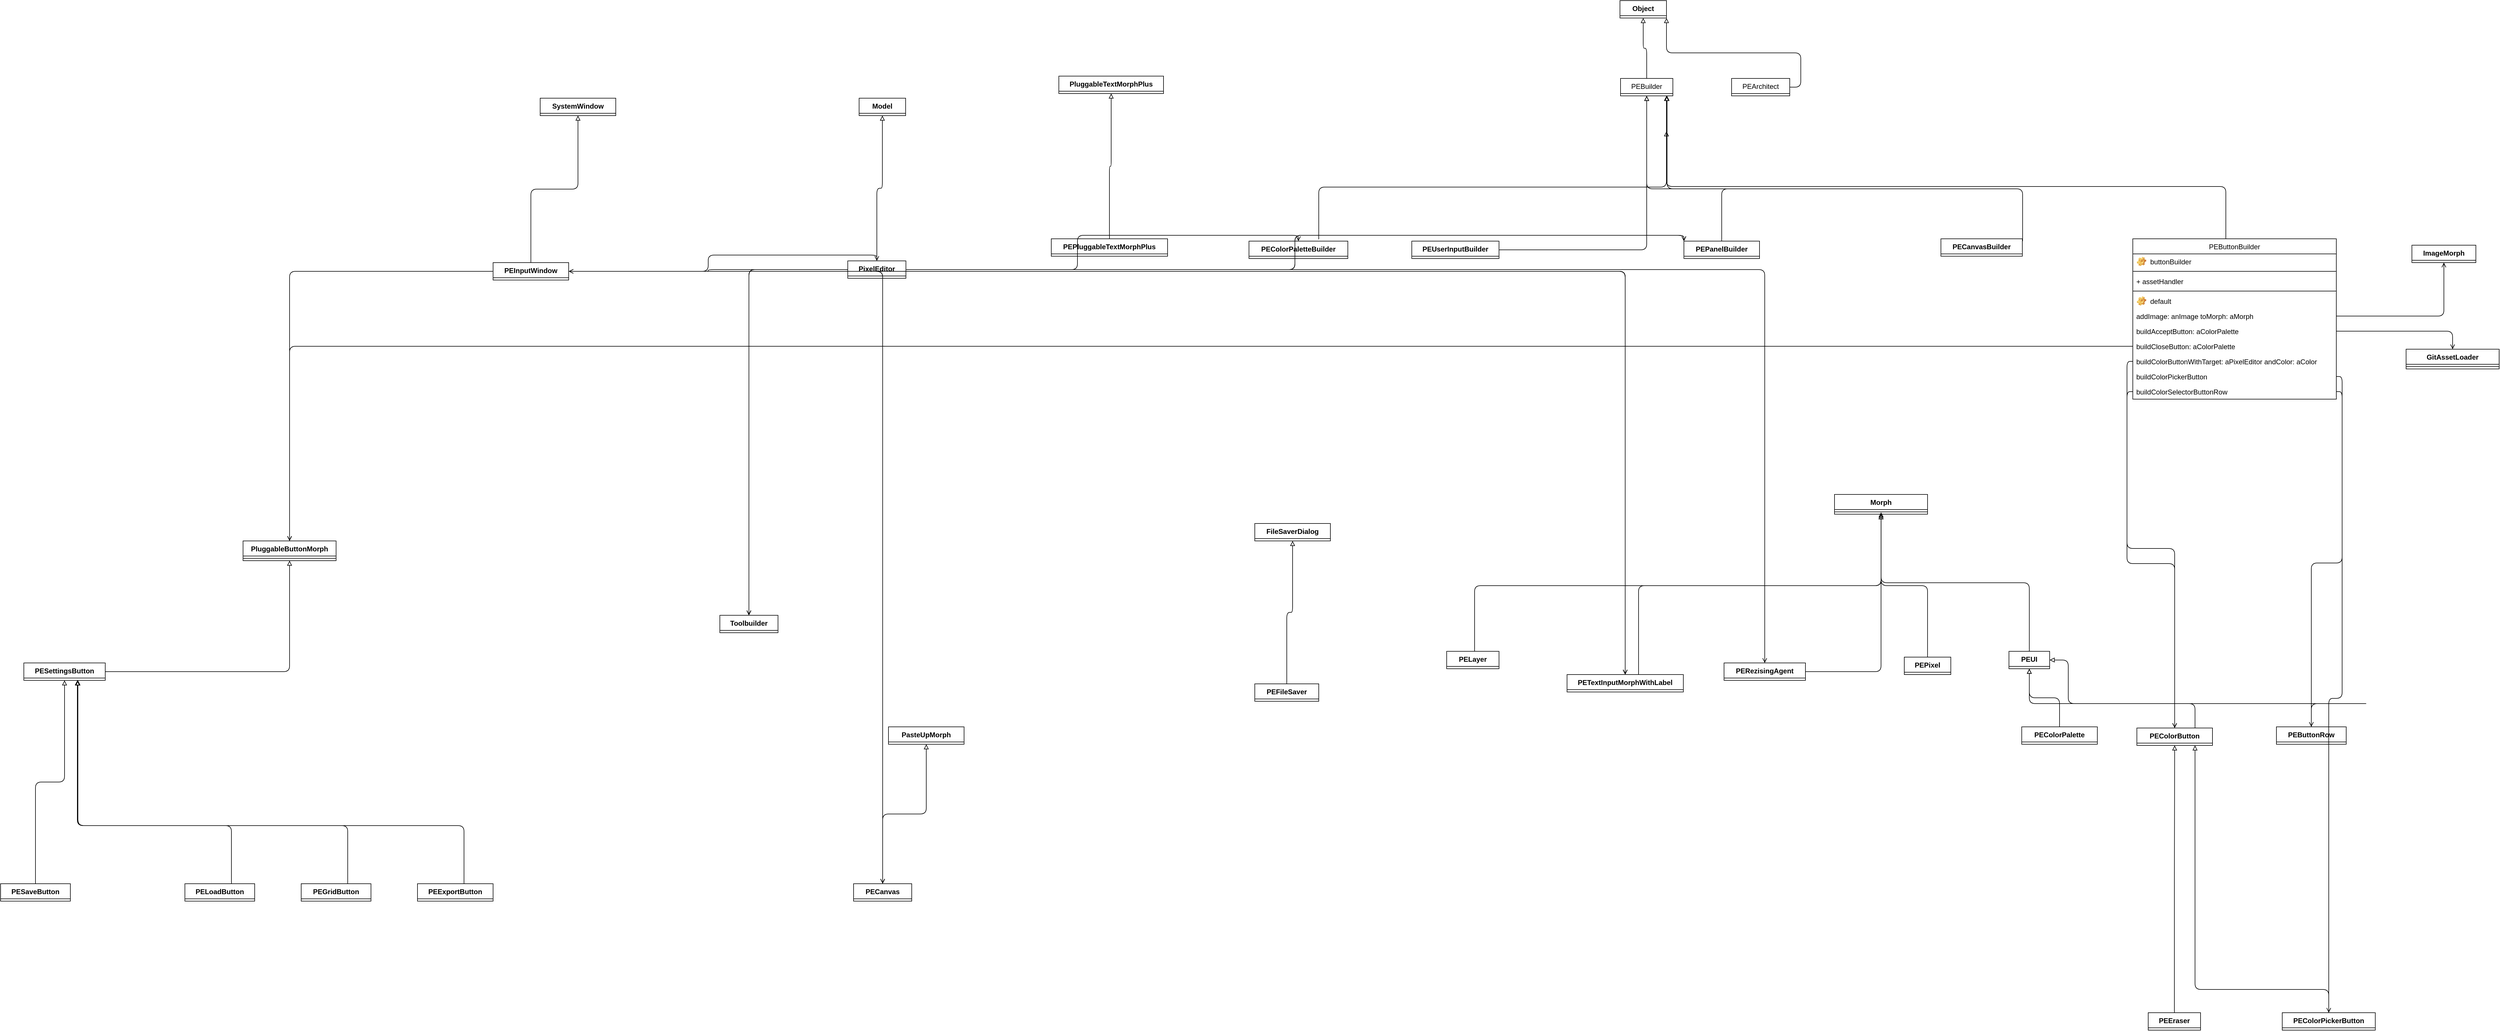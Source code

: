 <mxfile>
    <diagram id="i0OSBvVfdiKtV6wooVeM" name="Page-1">
        <mxGraphModel dx="4163" dy="5625" grid="1" gridSize="10" guides="1" tooltips="1" connect="1" arrows="1" fold="1" page="1" pageScale="1" pageWidth="827" pageHeight="1169" math="0" shadow="0">
            <root>
                <mxCell id="0"/>
                <mxCell id="1" parent="0"/>
                <mxCell id="527" style="edgeStyle=orthogonalEdgeStyle;html=1;endArrow=block;endFill=0;" edge="1" parent="1" source="2" target="522">
                    <mxGeometry relative="1" as="geometry">
                        <Array as="points">
                            <mxPoint x="8079" y="320"/>
                            <mxPoint x="7848" y="320"/>
                        </Array>
                    </mxGeometry>
                </mxCell>
                <mxCell id="2" value="PEArchitect" style="swimlane;fontStyle=0;childLayout=stackLayout;horizontal=1;startSize=26;fillColor=none;horizontalStack=0;resizeParent=1;resizeParentMax=0;resizeLast=0;collapsible=1;marginBottom=0;resizeWidth=1;" vertex="1" collapsed="1" parent="1">
                    <mxGeometry x="7960" y="364" width="100" height="30" as="geometry">
                        <mxRectangle x="7960" y="364" width="239" height="168" as="alternateBounds"/>
                    </mxGeometry>
                </mxCell>
                <mxCell id="3" value="+ dictionary" style="text;strokeColor=none;fillColor=none;align=left;verticalAlign=top;spacingLeft=4;spacingRight=4;overflow=hidden;rotatable=0;points=[[0,0.5],[1,0.5]];portConstraint=eastwest;" vertex="1" parent="2">
                    <mxGeometry y="26" width="239" height="22" as="geometry"/>
                </mxCell>
                <mxCell id="8" value="" style="line;strokeWidth=1;fillColor=none;align=left;verticalAlign=middle;spacingTop=-1;spacingLeft=3;spacingRight=3;rotatable=0;labelPosition=right;points=[];portConstraint=eastwest;strokeColor=inherit;" vertex="1" parent="2">
                    <mxGeometry y="48" width="239" height="8" as="geometry"/>
                </mxCell>
                <mxCell id="9" value="+ dictionary " style="text;strokeColor=none;fillColor=none;align=left;verticalAlign=top;spacingLeft=4;spacingRight=4;overflow=hidden;rotatable=0;points=[[0,0.5],[1,0.5]];portConstraint=eastwest;" vertex="1" parent="2">
                    <mxGeometry y="56" width="239" height="26" as="geometry"/>
                </mxCell>
                <mxCell id="6" value="" style="line;strokeWidth=1;fillColor=none;align=left;verticalAlign=middle;spacingTop=-1;spacingLeft=3;spacingRight=3;rotatable=0;labelPosition=right;points=[];portConstraint=eastwest;strokeColor=inherit;" vertex="1" parent="2">
                    <mxGeometry y="82" width="239" height="8" as="geometry"/>
                </mxCell>
                <mxCell id="5" value="addFromSystemCategory: aCategory" style="text;strokeColor=none;fillColor=none;align=left;verticalAlign=top;spacingLeft=4;spacingRight=4;overflow=hidden;rotatable=0;points=[[0,0.5],[1,0.5]];portConstraint=eastwest;" vertex="1" parent="2">
                    <mxGeometry y="90" width="239" height="26" as="geometry"/>
                </mxCell>
                <mxCell id="7" value="addToDictionary: aClass" style="text;strokeColor=none;fillColor=none;align=left;verticalAlign=top;spacingLeft=4;spacingRight=4;overflow=hidden;rotatable=0;points=[[0,0.5],[1,0.5]];portConstraint=eastwest;" vertex="1" parent="2">
                    <mxGeometry y="116" width="239" height="26" as="geometry"/>
                </mxCell>
                <mxCell id="10" value="resetDictionary" style="text;strokeColor=none;fillColor=none;align=left;verticalAlign=top;spacingLeft=4;spacingRight=4;overflow=hidden;rotatable=0;points=[[0,0.5],[1,0.5]];portConstraint=eastwest;" vertex="1" parent="2">
                    <mxGeometry y="142" width="239" height="26" as="geometry"/>
                </mxCell>
                <mxCell id="526" style="edgeStyle=orthogonalEdgeStyle;html=1;endArrow=block;endFill=0;" edge="1" parent="1" source="11" target="522">
                    <mxGeometry relative="1" as="geometry"/>
                </mxCell>
                <mxCell id="11" value="PEBuilder" style="swimlane;fontStyle=0;childLayout=stackLayout;horizontal=1;startSize=26;fillColor=none;horizontalStack=0;resizeParent=1;resizeParentMax=0;resizeLast=0;collapsible=1;marginBottom=0;" vertex="1" collapsed="1" parent="1">
                    <mxGeometry x="7769" y="364" width="90" height="30" as="geometry">
                        <mxRectangle x="7769" y="364" width="159" height="94" as="alternateBounds"/>
                    </mxGeometry>
                </mxCell>
                <mxCell id="16" value="" style="line;strokeWidth=1;fillColor=none;align=left;verticalAlign=middle;spacingTop=-1;spacingLeft=3;spacingRight=3;rotatable=0;labelPosition=right;points=[];portConstraint=eastwest;strokeColor=inherit;" vertex="1" parent="11">
                    <mxGeometry y="26" width="159" height="8" as="geometry"/>
                </mxCell>
                <mxCell id="15" value="" style="line;strokeWidth=1;fillColor=none;align=left;verticalAlign=middle;spacingTop=-1;spacingLeft=3;spacingRight=3;rotatable=0;labelPosition=right;points=[];portConstraint=eastwest;strokeColor=inherit;" vertex="1" parent="11">
                    <mxGeometry y="34" width="159" height="8" as="geometry"/>
                </mxCell>
                <mxCell id="12" value="initialize" style="text;strokeColor=none;fillColor=none;align=left;verticalAlign=top;spacingLeft=4;spacingRight=4;overflow=hidden;rotatable=0;points=[[0,0.5],[1,0.5]];portConstraint=eastwest;" vertex="1" parent="11">
                    <mxGeometry y="42" width="159" height="26" as="geometry"/>
                </mxCell>
                <mxCell id="13" value="setUpDirectories" style="text;strokeColor=none;fillColor=none;align=left;verticalAlign=top;spacingLeft=4;spacingRight=4;overflow=hidden;rotatable=0;points=[[0,0.5],[1,0.5]];portConstraint=eastwest;" vertex="1" parent="11">
                    <mxGeometry y="68" width="159" height="26" as="geometry"/>
                </mxCell>
                <mxCell id="521" style="edgeStyle=orthogonalEdgeStyle;html=1;endArrow=block;endFill=0;" edge="1" parent="1" source="17" target="11">
                    <mxGeometry relative="1" as="geometry">
                        <Array as="points">
                            <mxPoint x="8810" y="550"/>
                            <mxPoint x="7848" y="550"/>
                        </Array>
                    </mxGeometry>
                </mxCell>
                <mxCell id="17" value="PEButtonBuilder" style="swimlane;fontStyle=0;childLayout=stackLayout;horizontal=1;startSize=26;fillColor=none;horizontalStack=0;resizeParent=1;resizeParentMax=0;resizeLast=0;collapsible=1;marginBottom=0;" vertex="1" parent="1">
                    <mxGeometry x="8650" y="640" width="350" height="276" as="geometry">
                        <mxRectangle x="8650" y="640" width="130" height="30" as="alternateBounds"/>
                    </mxGeometry>
                </mxCell>
                <mxCell id="22" value="buttonBuilder" style="label;fontStyle=0;strokeColor=none;fillColor=none;align=left;verticalAlign=top;overflow=hidden;spacingLeft=28;spacingRight=4;rotatable=0;points=[[0,0.5],[1,0.5]];portConstraint=eastwest;imageWidth=16;imageHeight=16;image=img/clipart/Gear_128x128.png" vertex="1" parent="17">
                    <mxGeometry y="26" width="350" height="26" as="geometry"/>
                </mxCell>
                <mxCell id="18" value="" style="line;strokeWidth=1;fillColor=none;align=left;verticalAlign=middle;spacingTop=-1;spacingLeft=3;spacingRight=3;rotatable=0;labelPosition=right;points=[];portConstraint=eastwest;strokeColor=inherit;" vertex="1" parent="17">
                    <mxGeometry y="52" width="350" height="8" as="geometry"/>
                </mxCell>
                <mxCell id="25" value="+ assetHandler " style="text;strokeColor=none;fillColor=none;align=left;verticalAlign=top;spacingLeft=4;spacingRight=4;overflow=hidden;rotatable=0;points=[[0,0.5],[1,0.5]];portConstraint=eastwest;" vertex="1" parent="17">
                    <mxGeometry y="60" width="350" height="26" as="geometry"/>
                </mxCell>
                <mxCell id="19" value="" style="line;strokeWidth=1;fillColor=none;align=left;verticalAlign=middle;spacingTop=-1;spacingLeft=3;spacingRight=3;rotatable=0;labelPosition=right;points=[];portConstraint=eastwest;strokeColor=inherit;" vertex="1" parent="17">
                    <mxGeometry y="86" width="350" height="8" as="geometry"/>
                </mxCell>
                <mxCell id="23" value="default" style="label;fontStyle=0;strokeColor=none;fillColor=none;align=left;verticalAlign=top;overflow=hidden;spacingLeft=28;spacingRight=4;rotatable=0;points=[[0,0.5],[1,0.5]];portConstraint=eastwest;imageWidth=16;imageHeight=16;image=img/clipart/Gear_128x128.png" vertex="1" parent="17">
                    <mxGeometry y="94" width="350" height="26" as="geometry"/>
                </mxCell>
                <mxCell id="24" value="addImage: anImage toMorph: aMorph" style="text;strokeColor=none;fillColor=none;align=left;verticalAlign=top;spacingLeft=4;spacingRight=4;overflow=hidden;rotatable=0;points=[[0,0.5],[1,0.5]];portConstraint=eastwest;" vertex="1" parent="17">
                    <mxGeometry y="120" width="350" height="26" as="geometry"/>
                </mxCell>
                <mxCell id="26" value="buildAcceptButton: aColorPalette" style="text;strokeColor=none;fillColor=none;align=left;verticalAlign=top;spacingLeft=4;spacingRight=4;overflow=hidden;rotatable=0;points=[[0,0.5],[1,0.5]];portConstraint=eastwest;" vertex="1" parent="17">
                    <mxGeometry y="146" width="350" height="26" as="geometry"/>
                </mxCell>
                <mxCell id="27" value="buildCloseButton: aColorPalette" style="text;strokeColor=none;fillColor=none;align=left;verticalAlign=top;spacingLeft=4;spacingRight=4;overflow=hidden;rotatable=0;points=[[0,0.5],[1,0.5]];portConstraint=eastwest;" vertex="1" parent="17">
                    <mxGeometry y="172" width="350" height="26" as="geometry"/>
                </mxCell>
                <mxCell id="28" value="buildColorButtonWithTarget: aPixelEditor andColor: aColor" style="text;strokeColor=none;fillColor=none;align=left;verticalAlign=top;spacingLeft=4;spacingRight=4;overflow=hidden;rotatable=0;points=[[0,0.5],[1,0.5]];portConstraint=eastwest;" vertex="1" parent="17">
                    <mxGeometry y="198" width="350" height="26" as="geometry"/>
                </mxCell>
                <mxCell id="565" value="buildColorPickerButton" style="text;strokeColor=none;fillColor=none;align=left;verticalAlign=top;spacingLeft=4;spacingRight=4;overflow=hidden;rotatable=0;points=[[0,0.5],[1,0.5]];portConstraint=eastwest;" vertex="1" parent="17">
                    <mxGeometry y="224" width="350" height="26" as="geometry"/>
                </mxCell>
                <mxCell id="567" value="buildColorSelectorButtonRow" style="text;strokeColor=none;fillColor=none;align=left;verticalAlign=top;spacingLeft=4;spacingRight=4;overflow=hidden;rotatable=0;points=[[0,0.5],[1,0.5]];portConstraint=eastwest;" vertex="1" parent="17">
                    <mxGeometry y="250" width="350" height="26" as="geometry"/>
                </mxCell>
                <mxCell id="520" style="edgeStyle=orthogonalEdgeStyle;html=1;endArrow=block;endFill=0;" edge="1" parent="1" source="29" target="338">
                    <mxGeometry relative="1" as="geometry">
                        <Array as="points">
                            <mxPoint x="9056" y="1440"/>
                            <mxPoint x="8539" y="1440"/>
                        </Array>
                    </mxGeometry>
                </mxCell>
                <mxCell id="29" value="PEButtonRow" style="swimlane;fontStyle=1;align=center;verticalAlign=top;childLayout=stackLayout;horizontal=1;startSize=26;horizontalStack=0;resizeParent=1;resizeParentMax=0;resizeLast=0;collapsible=1;marginBottom=0;" vertex="1" collapsed="1" parent="1">
                    <mxGeometry x="8897" y="1480" width="120" height="30" as="geometry">
                        <mxRectangle x="7630" y="3300" width="318" height="436" as="alternateBounds"/>
                    </mxGeometry>
                </mxCell>
                <mxCell id="30" value="+ yCoordinate" style="text;strokeColor=none;fillColor=none;align=left;verticalAlign=top;spacingLeft=4;spacingRight=4;overflow=hidden;rotatable=0;points=[[0,0.5],[1,0.5]];portConstraint=eastwest;" vertex="1" parent="29">
                    <mxGeometry y="26" width="318" height="26" as="geometry"/>
                </mxCell>
                <mxCell id="31" value="" style="line;strokeWidth=1;fillColor=none;align=left;verticalAlign=middle;spacingTop=-1;spacingLeft=3;spacingRight=3;rotatable=0;labelPosition=right;points=[];portConstraint=eastwest;strokeColor=inherit;" vertex="1" parent="29">
                    <mxGeometry y="52" width="318" height="8" as="geometry"/>
                </mxCell>
                <mxCell id="45" value="+ newExtent " style="text;strokeColor=none;fillColor=none;align=left;verticalAlign=top;spacingLeft=4;spacingRight=4;overflow=hidden;rotatable=0;points=[[0,0.5],[1,0.5]];portConstraint=eastwest;" vertex="1" parent="29">
                    <mxGeometry y="60" width="318" height="26" as="geometry"/>
                </mxCell>
                <mxCell id="33" value="" style="line;strokeWidth=1;fillColor=none;align=left;verticalAlign=middle;spacingTop=-1;spacingLeft=3;spacingRight=3;rotatable=0;labelPosition=right;points=[];portConstraint=eastwest;strokeColor=inherit;" vertex="1" parent="29">
                    <mxGeometry y="86" width="318" height="8" as="geometry"/>
                </mxCell>
                <mxCell id="32" value="addMorphBelow: aMorph" style="text;strokeColor=none;fillColor=none;align=left;verticalAlign=top;spacingLeft=4;spacingRight=4;overflow=hidden;rotatable=0;points=[[0,0.5],[1,0.5]];portConstraint=eastwest;" vertex="1" parent="29">
                    <mxGeometry y="94" width="318" height="30" as="geometry"/>
                </mxCell>
                <mxCell id="34" value="addMorphCollection: aMorphCollectio" style="text;strokeColor=none;fillColor=none;align=left;verticalAlign=top;spacingLeft=4;spacingRight=4;overflow=hidden;rotatable=0;points=[[0,0.5],[1,0.5]];portConstraint=eastwest;" vertex="1" parent="29">
                    <mxGeometry y="124" width="318" height="26" as="geometry"/>
                </mxCell>
                <mxCell id="35" value="addMorphCollectionAsSubmorphs: aMorphCollection" style="text;strokeColor=none;fillColor=none;align=left;verticalAlign=top;spacingLeft=4;spacingRight=4;overflow=hidden;rotatable=0;points=[[0,0.5],[1,0.5]];portConstraint=eastwest;" vertex="1" parent="29">
                    <mxGeometry y="150" width="318" height="26" as="geometry"/>
                </mxCell>
                <mxCell id="36" value="addMorphCollectionLower: aMorphCollection" style="text;strokeColor=none;fillColor=none;align=left;verticalAlign=top;spacingLeft=4;spacingRight=4;overflow=hidden;rotatable=0;points=[[0,0.5],[1,0.5]];portConstraint=eastwest;" vertex="1" parent="29">
                    <mxGeometry y="176" width="318" height="26" as="geometry"/>
                </mxCell>
                <mxCell id="37" value="addMorphCollectionUpper: aMorphCollection" style="text;strokeColor=none;fillColor=none;align=left;verticalAlign=top;spacingLeft=4;spacingRight=4;overflow=hidden;rotatable=0;points=[[0,0.5],[1,0.5]];portConstraint=eastwest;" vertex="1" parent="29">
                    <mxGeometry y="202" width="318" height="26" as="geometry"/>
                </mxCell>
                <mxCell id="38" value="addMorphNext: aMorph" style="text;strokeColor=none;fillColor=none;align=left;verticalAlign=top;spacingLeft=4;spacingRight=4;overflow=hidden;rotatable=0;points=[[0,0.5],[1,0.5]];portConstraint=eastwest;" vertex="1" parent="29">
                    <mxGeometry y="228" width="318" height="26" as="geometry"/>
                </mxCell>
                <mxCell id="39" value="addOneMorph: aMorphCollection" style="text;strokeColor=none;fillColor=none;align=left;verticalAlign=top;spacingLeft=4;spacingRight=4;overflow=hidden;rotatable=0;points=[[0,0.5],[1,0.5]];portConstraint=eastwest;" vertex="1" parent="29">
                    <mxGeometry y="254" width="318" height="26" as="geometry"/>
                </mxCell>
                <mxCell id="40" value="addTwoMorphs: aMorphCollection" style="text;strokeColor=none;fillColor=none;align=left;verticalAlign=top;spacingLeft=4;spacingRight=4;overflow=hidden;rotatable=0;points=[[0,0.5],[1,0.5]];portConstraint=eastwest;" vertex="1" parent="29">
                    <mxGeometry y="280" width="318" height="26" as="geometry"/>
                </mxCell>
                <mxCell id="41" value="extent: anExtent" style="text;strokeColor=none;fillColor=none;align=left;verticalAlign=top;spacingLeft=4;spacingRight=4;overflow=hidden;rotatable=0;points=[[0,0.5],[1,0.5]];portConstraint=eastwest;" vertex="1" parent="29">
                    <mxGeometry y="306" width="318" height="26" as="geometry"/>
                </mxCell>
                <mxCell id="43" value="fitSubmorphs" style="text;strokeColor=none;fillColor=none;align=left;verticalAlign=top;spacingLeft=4;spacingRight=4;overflow=hidden;rotatable=0;points=[[0,0.5],[1,0.5]];portConstraint=eastwest;" vertex="1" parent="29">
                    <mxGeometry y="332" width="318" height="26" as="geometry"/>
                </mxCell>
                <mxCell id="44" value="initialize" style="text;strokeColor=none;fillColor=none;align=left;verticalAlign=top;spacingLeft=4;spacingRight=4;overflow=hidden;rotatable=0;points=[[0,0.5],[1,0.5]];portConstraint=eastwest;" vertex="1" parent="29">
                    <mxGeometry y="358" width="318" height="26" as="geometry"/>
                </mxCell>
                <mxCell id="46" value="splitCollection: aCollection" style="text;strokeColor=none;fillColor=none;align=left;verticalAlign=top;spacingLeft=4;spacingRight=4;overflow=hidden;rotatable=0;points=[[0,0.5],[1,0.5]];portConstraint=eastwest;" vertex="1" parent="29">
                    <mxGeometry y="384" width="318" height="26" as="geometry"/>
                </mxCell>
                <mxCell id="47" value="update" style="text;strokeColor=none;fillColor=none;align=left;verticalAlign=top;spacingLeft=4;spacingRight=4;overflow=hidden;rotatable=0;points=[[0,0.5],[1,0.5]];portConstraint=eastwest;" vertex="1" parent="29">
                    <mxGeometry y="410" width="318" height="26" as="geometry"/>
                </mxCell>
                <mxCell id="519" style="edgeStyle=orthogonalEdgeStyle;html=1;endArrow=block;endFill=0;" edge="1" parent="1" source="48" target="515">
                    <mxGeometry relative="1" as="geometry"/>
                </mxCell>
                <mxCell id="48" value="PECanvas" style="swimlane;fontStyle=1;align=center;verticalAlign=top;childLayout=stackLayout;horizontal=1;startSize=26;horizontalStack=0;resizeParent=1;resizeParentMax=0;resizeLast=0;collapsible=1;marginBottom=0;" vertex="1" collapsed="1" parent="1">
                    <mxGeometry x="6450" y="1750" width="100" height="30" as="geometry">
                        <mxRectangle x="6450" y="1750" width="279" height="406" as="alternateBounds"/>
                    </mxGeometry>
                </mxCell>
                <mxCell id="49" value="+ pixelGridWidth" style="text;strokeColor=none;fillColor=none;align=left;verticalAlign=top;spacingLeft=4;spacingRight=4;overflow=hidden;rotatable=0;points=[[0,0.5],[1,0.5]];portConstraint=eastwest;" vertex="1" parent="48">
                    <mxGeometry y="26" width="279" height="26" as="geometry"/>
                </mxCell>
                <mxCell id="52" value="+ pixelGridHeight" style="text;strokeColor=none;fillColor=none;align=left;verticalAlign=top;spacingLeft=4;spacingRight=4;overflow=hidden;rotatable=0;points=[[0,0.5],[1,0.5]];portConstraint=eastwest;" vertex="1" parent="48">
                    <mxGeometry y="52" width="279" height="26" as="geometry"/>
                </mxCell>
                <mxCell id="53" value="+ pixelSize" style="text;strokeColor=none;fillColor=none;align=left;verticalAlign=top;spacingLeft=4;spacingRight=4;overflow=hidden;rotatable=0;points=[[0,0.5],[1,0.5]];portConstraint=eastwest;" vertex="1" parent="48">
                    <mxGeometry y="78" width="279" height="26" as="geometry"/>
                </mxCell>
                <mxCell id="50" value="" style="line;strokeWidth=1;fillColor=none;align=left;verticalAlign=middle;spacingTop=-1;spacingLeft=3;spacingRight=3;rotatable=0;labelPosition=right;points=[];portConstraint=eastwest;strokeColor=inherit;" vertex="1" parent="48">
                    <mxGeometry y="104" width="279" height="8" as="geometry"/>
                </mxCell>
                <mxCell id="51" value="+ pixelGridHeight " style="text;strokeColor=none;fillColor=none;align=left;verticalAlign=top;spacingLeft=4;spacingRight=4;overflow=hidden;rotatable=0;points=[[0,0.5],[1,0.5]];portConstraint=eastwest;" vertex="1" parent="48">
                    <mxGeometry y="112" width="279" height="26" as="geometry"/>
                </mxCell>
                <mxCell id="54" value="+ pixelGridWidth " style="text;strokeColor=none;fillColor=none;align=left;verticalAlign=top;spacingLeft=4;spacingRight=4;overflow=hidden;rotatable=0;points=[[0,0.5],[1,0.5]];portConstraint=eastwest;" vertex="1" parent="48">
                    <mxGeometry y="138" width="279" height="26" as="geometry"/>
                </mxCell>
                <mxCell id="55" value="+ pixelGridWidth: aWidth andHeight: aHeight" style="text;strokeColor=none;fillColor=none;align=left;verticalAlign=top;spacingLeft=4;spacingRight=4;overflow=hidden;rotatable=0;points=[[0,0.5],[1,0.5]];portConstraint=eastwest;" vertex="1" parent="48">
                    <mxGeometry y="164" width="279" height="26" as="geometry"/>
                </mxCell>
                <mxCell id="56" value="+ pixelSize " style="text;strokeColor=none;fillColor=none;align=left;verticalAlign=top;spacingLeft=4;spacingRight=4;overflow=hidden;rotatable=0;points=[[0,0.5],[1,0.5]];portConstraint=eastwest;" vertex="1" parent="48">
                    <mxGeometry y="190" width="279" height="26" as="geometry"/>
                </mxCell>
                <mxCell id="57" value="+ pixelSize: aPixelSize" style="text;strokeColor=none;fillColor=none;align=left;verticalAlign=top;spacingLeft=4;spacingRight=4;overflow=hidden;rotatable=0;points=[[0,0.5],[1,0.5]];portConstraint=eastwest;" vertex="1" parent="48">
                    <mxGeometry y="216" width="279" height="26" as="geometry"/>
                </mxCell>
                <mxCell id="58" value="" style="line;strokeWidth=1;fillColor=none;align=left;verticalAlign=middle;spacingTop=-1;spacingLeft=3;spacingRight=3;rotatable=0;labelPosition=right;points=[];portConstraint=eastwest;strokeColor=inherit;" vertex="1" parent="48">
                    <mxGeometry y="242" width="279" height="8" as="geometry"/>
                </mxCell>
                <mxCell id="59" value="fitSubmorphs " style="text;strokeColor=none;fillColor=none;align=left;verticalAlign=top;spacingLeft=4;spacingRight=4;overflow=hidden;rotatable=0;points=[[0,0.5],[1,0.5]];portConstraint=eastwest;" vertex="1" parent="48">
                    <mxGeometry y="250" width="279" height="26" as="geometry"/>
                </mxCell>
                <mxCell id="60" value="initialize " style="text;strokeColor=none;fillColor=none;align=left;verticalAlign=top;spacingLeft=4;spacingRight=4;overflow=hidden;rotatable=0;points=[[0,0.5],[1,0.5]];portConstraint=eastwest;" vertex="1" parent="48">
                    <mxGeometry y="276" width="279" height="26" as="geometry"/>
                </mxCell>
                <mxCell id="61" value="layer " style="text;strokeColor=none;fillColor=none;align=left;verticalAlign=top;spacingLeft=4;spacingRight=4;overflow=hidden;rotatable=0;points=[[0,0.5],[1,0.5]];portConstraint=eastwest;" vertex="1" parent="48">
                    <mxGeometry y="302" width="279" height="26" as="geometry"/>
                </mxCell>
                <mxCell id="62" value="rectangle " style="text;strokeColor=none;fillColor=none;align=left;verticalAlign=top;spacingLeft=4;spacingRight=4;overflow=hidden;rotatable=0;points=[[0,0.5],[1,0.5]];portConstraint=eastwest;" vertex="1" parent="48">
                    <mxGeometry y="328" width="279" height="26" as="geometry"/>
                </mxCell>
                <mxCell id="63" value="update " style="text;strokeColor=none;fillColor=none;align=left;verticalAlign=top;spacingLeft=4;spacingRight=4;overflow=hidden;rotatable=0;points=[[0,0.5],[1,0.5]];portConstraint=eastwest;" vertex="1" parent="48">
                    <mxGeometry y="354" width="279" height="26" as="geometry"/>
                </mxCell>
                <mxCell id="64" value="wantsDroppedMorph: aMorph event: evt" style="text;strokeColor=none;fillColor=none;align=left;verticalAlign=top;spacingLeft=4;spacingRight=4;overflow=hidden;rotatable=0;points=[[0,0.5],[1,0.5]];portConstraint=eastwest;" vertex="1" parent="48">
                    <mxGeometry y="380" width="279" height="26" as="geometry"/>
                </mxCell>
                <mxCell id="514" style="edgeStyle=orthogonalEdgeStyle;html=1;endArrow=block;endFill=0;" edge="1" parent="1" target="11">
                    <mxGeometry relative="1" as="geometry">
                        <mxPoint x="8460.486" y="644" as="sourcePoint"/>
                        <mxPoint x="7849.027" y="462" as="targetPoint"/>
                        <Array as="points">
                            <mxPoint x="8461" y="554"/>
                            <mxPoint x="7849" y="554"/>
                        </Array>
                    </mxGeometry>
                </mxCell>
                <mxCell id="65" value="PECanvasBuilder" style="swimlane;fontStyle=1;align=center;verticalAlign=top;childLayout=stackLayout;horizontal=1;startSize=26;horizontalStack=0;resizeParent=1;resizeParentMax=0;resizeLast=0;collapsible=1;marginBottom=0;" vertex="1" collapsed="1" parent="1">
                    <mxGeometry x="8320" y="640" width="140" height="30" as="geometry">
                        <mxRectangle x="8320" y="640" width="281" height="354" as="alternateBounds"/>
                    </mxGeometry>
                </mxCell>
                <mxCell id="66" value="+ canvasBuilder" style="text;strokeColor=none;fillColor=none;align=left;verticalAlign=top;spacingLeft=4;spacingRight=4;overflow=hidden;rotatable=0;points=[[0,0.5],[1,0.5]];portConstraint=eastwest;" vertex="1" parent="65">
                    <mxGeometry y="26" width="281" height="26" as="geometry"/>
                </mxCell>
                <mxCell id="67" value="" style="line;strokeWidth=1;fillColor=none;align=left;verticalAlign=middle;spacingTop=-1;spacingLeft=3;spacingRight=3;rotatable=0;labelPosition=right;points=[];portConstraint=eastwest;strokeColor=inherit;" vertex="1" parent="65">
                    <mxGeometry y="52" width="281" height="8" as="geometry"/>
                </mxCell>
                <mxCell id="70" value="" style="line;strokeWidth=1;fillColor=none;align=left;verticalAlign=middle;spacingTop=-1;spacingLeft=3;spacingRight=3;rotatable=0;labelPosition=right;points=[];portConstraint=eastwest;strokeColor=inherit;" vertex="1" parent="65">
                    <mxGeometry y="60" width="281" height="8" as="geometry"/>
                </mxCell>
                <mxCell id="69" value="default" style="label;fontStyle=0;strokeColor=none;fillColor=none;align=left;verticalAlign=top;overflow=hidden;spacingLeft=28;spacingRight=4;rotatable=0;points=[[0,0.5],[1,0.5]];portConstraint=eastwest;imageWidth=16;imageHeight=16;image=img/clipart/Gear_128x128.png" vertex="1" parent="65">
                    <mxGeometry y="68" width="281" height="26" as="geometry"/>
                </mxCell>
                <mxCell id="68" value="buildCanvas " style="text;strokeColor=none;fillColor=none;align=left;verticalAlign=top;spacingLeft=4;spacingRight=4;overflow=hidden;rotatable=0;points=[[0,0.5],[1,0.5]];portConstraint=eastwest;" vertex="1" parent="65">
                    <mxGeometry y="94" width="281" height="26" as="geometry"/>
                </mxCell>
                <mxCell id="71" value="buildCanvasFromJson: aJson" style="text;strokeColor=none;fillColor=none;align=left;verticalAlign=top;spacingLeft=4;spacingRight=4;overflow=hidden;rotatable=0;points=[[0,0.5],[1,0.5]];portConstraint=eastwest;" vertex="1" parent="65">
                    <mxGeometry y="120" width="281" height="26" as="geometry"/>
                </mxCell>
                <mxCell id="72" value="buildLayer " style="text;strokeColor=none;fillColor=none;align=left;verticalAlign=top;spacingLeft=4;spacingRight=4;overflow=hidden;rotatable=0;points=[[0,0.5],[1,0.5]];portConstraint=eastwest;" vertex="1" parent="65">
                    <mxGeometry y="146" width="281" height="26" as="geometry"/>
                </mxCell>
                <mxCell id="73" value="buildLayerWithJson: aJson" style="text;strokeColor=none;fillColor=none;align=left;verticalAlign=top;spacingLeft=4;spacingRight=4;overflow=hidden;rotatable=0;points=[[0,0.5],[1,0.5]];portConstraint=eastwest;" vertex="1" parent="65">
                    <mxGeometry y="172" width="281" height="26" as="geometry"/>
                </mxCell>
                <mxCell id="74" value="colorFromString: aString" style="text;strokeColor=none;fillColor=none;align=left;verticalAlign=top;spacingLeft=4;spacingRight=4;overflow=hidden;rotatable=0;points=[[0,0.5],[1,0.5]];portConstraint=eastwest;" vertex="1" parent="65">
                    <mxGeometry y="198" width="281" height="26" as="geometry"/>
                </mxCell>
                <mxCell id="75" value="createPixelsFromJson: aJson in: aLayer" style="text;strokeColor=none;fillColor=none;align=left;verticalAlign=top;spacingLeft=4;spacingRight=4;overflow=hidden;rotatable=0;points=[[0,0.5],[1,0.5]];portConstraint=eastwest;" vertex="1" parent="65">
                    <mxGeometry y="224" width="281" height="26" as="geometry"/>
                </mxCell>
                <mxCell id="76" value="createPixelsIn: aLayer" style="text;strokeColor=none;fillColor=none;align=left;verticalAlign=top;spacingLeft=4;spacingRight=4;overflow=hidden;rotatable=0;points=[[0,0.5],[1,0.5]];portConstraint=eastwest;" vertex="1" parent="65">
                    <mxGeometry y="250" width="281" height="26" as="geometry"/>
                </mxCell>
                <mxCell id="77" value="getDimensionsFromJson: aJson" style="text;strokeColor=none;fillColor=none;align=left;verticalAlign=top;spacingLeft=4;spacingRight=4;overflow=hidden;rotatable=0;points=[[0,0.5],[1,0.5]];portConstraint=eastwest;" vertex="1" parent="65">
                    <mxGeometry y="276" width="281" height="26" as="geometry"/>
                </mxCell>
                <mxCell id="78" value="insertPixelAt: aPoint in: aLayer" style="text;strokeColor=none;fillColor=none;align=left;verticalAlign=top;spacingLeft=4;spacingRight=4;overflow=hidden;rotatable=0;points=[[0,0.5],[1,0.5]];portConstraint=eastwest;" vertex="1" parent="65">
                    <mxGeometry y="302" width="281" height="26" as="geometry"/>
                </mxCell>
                <mxCell id="79" value="insertPixelAt: aPoint withColor: aColor in: aLayer" style="text;strokeColor=none;fillColor=none;align=left;verticalAlign=top;spacingLeft=4;spacingRight=4;overflow=hidden;rotatable=0;points=[[0,0.5],[1,0.5]];portConstraint=eastwest;" vertex="1" parent="65">
                    <mxGeometry y="328" width="281" height="26" as="geometry"/>
                </mxCell>
                <mxCell id="512" style="edgeStyle=orthogonalEdgeStyle;html=1;endArrow=block;endFill=0;" edge="1" parent="1" source="97" target="338">
                    <mxGeometry relative="1" as="geometry"/>
                </mxCell>
                <mxCell id="97" value="PEColorPalette" style="swimlane;fontStyle=1;align=center;verticalAlign=top;childLayout=stackLayout;horizontal=1;startSize=26;horizontalStack=0;resizeParent=1;resizeParentMax=0;resizeLast=0;collapsible=1;marginBottom=0;" vertex="1" collapsed="1" parent="1">
                    <mxGeometry x="8459" y="1480" width="130" height="30" as="geometry">
                        <mxRectangle x="7192" y="3300" width="160" height="302" as="alternateBounds"/>
                    </mxGeometry>
                </mxCell>
                <mxCell id="98" value="+ colorButton" style="text;strokeColor=none;fillColor=none;align=left;verticalAlign=top;spacingLeft=4;spacingRight=4;overflow=hidden;rotatable=0;points=[[0,0.5],[1,0.5]];portConstraint=eastwest;" vertex="1" parent="97">
                    <mxGeometry y="26" width="160" height="26" as="geometry"/>
                </mxCell>
                <mxCell id="101" value="+ hsvMorph" style="text;strokeColor=none;fillColor=none;align=left;verticalAlign=top;spacingLeft=4;spacingRight=4;overflow=hidden;rotatable=0;points=[[0,0.5],[1,0.5]];portConstraint=eastwest;" vertex="1" parent="97">
                    <mxGeometry y="52" width="160" height="26" as="geometry"/>
                </mxCell>
                <mxCell id="99" value="" style="line;strokeWidth=1;fillColor=none;align=left;verticalAlign=middle;spacingTop=-1;spacingLeft=3;spacingRight=3;rotatable=0;labelPosition=right;points=[];portConstraint=eastwest;strokeColor=inherit;" vertex="1" parent="97">
                    <mxGeometry y="78" width="160" height="8" as="geometry"/>
                </mxCell>
                <mxCell id="100" value="+ addMorphBelow: aMorph" style="text;strokeColor=none;fillColor=none;align=left;verticalAlign=top;spacingLeft=4;spacingRight=4;overflow=hidden;rotatable=0;points=[[0,0.5],[1,0.5]];portConstraint=eastwest;" vertex="1" parent="97">
                    <mxGeometry y="86" width="160" height="26" as="geometry"/>
                </mxCell>
                <mxCell id="103" value="+ addMorphNext: aMorph" style="text;strokeColor=none;fillColor=none;align=left;verticalAlign=top;spacingLeft=4;spacingRight=4;overflow=hidden;rotatable=0;points=[[0,0.5],[1,0.5]];portConstraint=eastwest;" vertex="1" parent="97">
                    <mxGeometry y="112" width="160" height="26" as="geometry"/>
                </mxCell>
                <mxCell id="105" value="+ colorButton " style="text;strokeColor=none;fillColor=none;align=left;verticalAlign=top;spacingLeft=4;spacingRight=4;overflow=hidden;rotatable=0;points=[[0,0.5],[1,0.5]];portConstraint=eastwest;" vertex="1" parent="97">
                    <mxGeometry y="138" width="160" height="26" as="geometry"/>
                </mxCell>
                <mxCell id="106" value="+ colorButton: anObject" style="text;strokeColor=none;fillColor=none;align=left;verticalAlign=top;spacingLeft=4;spacingRight=4;overflow=hidden;rotatable=0;points=[[0,0.5],[1,0.5]];portConstraint=eastwest;" vertex="1" parent="97">
                    <mxGeometry y="164" width="160" height="26" as="geometry"/>
                </mxCell>
                <mxCell id="107" value="+ hsvMorph " style="text;strokeColor=none;fillColor=none;align=left;verticalAlign=top;spacingLeft=4;spacingRight=4;overflow=hidden;rotatable=0;points=[[0,0.5],[1,0.5]];portConstraint=eastwest;" vertex="1" parent="97">
                    <mxGeometry y="190" width="160" height="26" as="geometry"/>
                </mxCell>
                <mxCell id="108" value="+ hsvMorph: anHSVMorph" style="text;strokeColor=none;fillColor=none;align=left;verticalAlign=top;spacingLeft=4;spacingRight=4;overflow=hidden;rotatable=0;points=[[0,0.5],[1,0.5]];portConstraint=eastwest;" vertex="1" parent="97">
                    <mxGeometry y="216" width="160" height="26" as="geometry"/>
                </mxCell>
                <mxCell id="102" value="" style="line;strokeWidth=1;fillColor=none;align=left;verticalAlign=middle;spacingTop=-1;spacingLeft=3;spacingRight=3;rotatable=0;labelPosition=right;points=[];portConstraint=eastwest;strokeColor=inherit;" vertex="1" parent="97">
                    <mxGeometry y="242" width="160" height="8" as="geometry"/>
                </mxCell>
                <mxCell id="104" value="adjustColor " style="text;strokeColor=none;fillColor=none;align=left;verticalAlign=top;spacingLeft=4;spacingRight=4;overflow=hidden;rotatable=0;points=[[0,0.5],[1,0.5]];portConstraint=eastwest;" vertex="1" parent="97">
                    <mxGeometry y="250" width="160" height="26" as="geometry"/>
                </mxCell>
                <mxCell id="109" value="initialize" style="text;strokeColor=none;fillColor=none;align=left;verticalAlign=top;spacingLeft=4;spacingRight=4;overflow=hidden;rotatable=0;points=[[0,0.5],[1,0.5]];portConstraint=eastwest;" vertex="1" parent="97">
                    <mxGeometry y="276" width="160" height="26" as="geometry"/>
                </mxCell>
                <mxCell id="511" style="edgeStyle=orthogonalEdgeStyle;html=1;endArrow=block;endFill=0;" edge="1" parent="1">
                    <mxGeometry relative="1" as="geometry">
                        <mxPoint x="7250.0" y="641.0" as="sourcePoint"/>
                        <mxPoint x="7848.0" y="455" as="targetPoint"/>
                        <Array as="points">
                            <mxPoint x="7250" y="551"/>
                            <mxPoint x="7848" y="551"/>
                        </Array>
                    </mxGeometry>
                </mxCell>
                <mxCell id="110" value="PEColorPaletteBuilder" style="swimlane;fontStyle=1;align=center;verticalAlign=top;childLayout=stackLayout;horizontal=1;startSize=26;horizontalStack=0;resizeParent=1;resizeParentMax=0;resizeLast=0;collapsible=1;marginBottom=0;" vertex="1" collapsed="1" parent="1">
                    <mxGeometry x="7130" y="644" width="170" height="30" as="geometry">
                        <mxRectangle x="7130" y="644" width="240" height="198" as="alternateBounds"/>
                    </mxGeometry>
                </mxCell>
                <mxCell id="111" value="+ colorSelectorBuilder" style="text;strokeColor=none;fillColor=none;align=left;verticalAlign=top;spacingLeft=4;spacingRight=4;overflow=hidden;rotatable=0;points=[[0,0.5],[1,0.5]];portConstraint=eastwest;" vertex="1" parent="110">
                    <mxGeometry y="26" width="240" height="26" as="geometry"/>
                </mxCell>
                <mxCell id="114" value="" style="line;strokeWidth=1;fillColor=none;align=left;verticalAlign=middle;spacingTop=-1;spacingLeft=3;spacingRight=3;rotatable=0;labelPosition=right;points=[];portConstraint=eastwest;strokeColor=inherit;" vertex="1" parent="110">
                    <mxGeometry y="52" width="240" height="8" as="geometry"/>
                </mxCell>
                <mxCell id="116" value="default" style="label;fontStyle=0;strokeColor=none;fillColor=none;align=left;verticalAlign=top;overflow=hidden;spacingLeft=28;spacingRight=4;rotatable=0;points=[[0,0.5],[1,0.5]];portConstraint=eastwest;imageWidth=16;imageHeight=16;image=img/clipart/Gear_128x128.png" vertex="1" parent="110">
                    <mxGeometry y="60" width="240" height="26" as="geometry"/>
                </mxCell>
                <mxCell id="117" value="+ addHSVMorphTo: aColorPalette" style="text;strokeColor=none;fillColor=none;align=left;verticalAlign=top;spacingLeft=4;spacingRight=4;overflow=hidden;rotatable=0;points=[[0,0.5],[1,0.5]];portConstraint=eastwest;" vertex="1" parent="110">
                    <mxGeometry y="86" width="240" height="26" as="geometry"/>
                </mxCell>
                <mxCell id="118" value="+ createColorPalette" style="text;strokeColor=none;fillColor=none;align=left;verticalAlign=top;spacingLeft=4;spacingRight=4;overflow=hidden;rotatable=0;points=[[0,0.5],[1,0.5]];portConstraint=eastwest;" vertex="1" parent="110">
                    <mxGeometry y="112" width="240" height="26" as="geometry"/>
                </mxCell>
                <mxCell id="119" value="+ createColorSelector: aColorPalette" style="text;strokeColor=none;fillColor=none;align=left;verticalAlign=top;spacingLeft=4;spacingRight=4;overflow=hidden;rotatable=0;points=[[0,0.5],[1,0.5]];portConstraint=eastwest;" vertex="1" parent="110">
                    <mxGeometry y="138" width="240" height="26" as="geometry"/>
                </mxCell>
                <mxCell id="112" value="" style="line;strokeWidth=1;fillColor=none;align=left;verticalAlign=middle;spacingTop=-1;spacingLeft=3;spacingRight=3;rotatable=0;labelPosition=right;points=[];portConstraint=eastwest;strokeColor=inherit;" vertex="1" parent="110">
                    <mxGeometry y="164" width="240" height="8" as="geometry"/>
                </mxCell>
                <mxCell id="113" value="addButtonsTo: aColorPalette" style="text;strokeColor=none;fillColor=none;align=left;verticalAlign=top;spacingLeft=4;spacingRight=4;overflow=hidden;rotatable=0;points=[[0,0.5],[1,0.5]];portConstraint=eastwest;" vertex="1" parent="110">
                    <mxGeometry y="172" width="240" height="26" as="geometry"/>
                </mxCell>
                <mxCell id="510" style="edgeStyle=orthogonalEdgeStyle;html=1;endArrow=block;endFill=0;" edge="1" parent="1" source="120" target="80">
                    <mxGeometry relative="1" as="geometry">
                        <Array as="points">
                            <mxPoint x="8987" y="1932"/>
                            <mxPoint x="8757" y="1932"/>
                        </Array>
                    </mxGeometry>
                </mxCell>
                <mxCell id="120" value="PEColorPickerButton" style="swimlane;fontStyle=1;align=center;verticalAlign=top;childLayout=stackLayout;horizontal=1;startSize=26;horizontalStack=0;resizeParent=1;resizeParentMax=0;resizeLast=0;collapsible=1;marginBottom=0;" vertex="1" collapsed="1" parent="1">
                    <mxGeometry x="8907" y="1972" width="160" height="30" as="geometry">
                        <mxRectangle x="7640" y="3792" width="160" height="94" as="alternateBounds"/>
                    </mxGeometry>
                </mxCell>
                <mxCell id="124" value="" style="line;strokeWidth=1;fillColor=none;align=left;verticalAlign=middle;spacingTop=-1;spacingLeft=3;spacingRight=3;rotatable=0;labelPosition=right;points=[];portConstraint=eastwest;strokeColor=inherit;" vertex="1" parent="120">
                    <mxGeometry y="26" width="160" height="8" as="geometry"/>
                </mxCell>
                <mxCell id="122" value="" style="line;strokeWidth=1;fillColor=none;align=left;verticalAlign=middle;spacingTop=-1;spacingLeft=3;spacingRight=3;rotatable=0;labelPosition=right;points=[];portConstraint=eastwest;strokeColor=inherit;" vertex="1" parent="120">
                    <mxGeometry y="34" width="160" height="8" as="geometry"/>
                </mxCell>
                <mxCell id="123" value="doActionLeft " style="text;strokeColor=none;fillColor=none;align=left;verticalAlign=top;spacingLeft=4;spacingRight=4;overflow=hidden;rotatable=0;points=[[0,0.5],[1,0.5]];portConstraint=eastwest;" vertex="1" parent="120">
                    <mxGeometry y="42" width="160" height="26" as="geometry"/>
                </mxCell>
                <mxCell id="125" value="doActionRight " style="text;strokeColor=none;fillColor=none;align=left;verticalAlign=top;spacingLeft=4;spacingRight=4;overflow=hidden;rotatable=0;points=[[0,0.5],[1,0.5]];portConstraint=eastwest;" vertex="1" parent="120">
                    <mxGeometry y="68" width="160" height="26" as="geometry"/>
                </mxCell>
                <mxCell id="509" style="edgeStyle=orthogonalEdgeStyle;html=1;endArrow=block;endFill=0;" edge="1" parent="1" source="126" target="80">
                    <mxGeometry relative="1" as="geometry"/>
                </mxCell>
                <mxCell id="126" value="PEEraser" style="swimlane;fontStyle=1;align=center;verticalAlign=top;childLayout=stackLayout;horizontal=1;startSize=26;horizontalStack=0;resizeParent=1;resizeParentMax=0;resizeLast=0;collapsible=1;marginBottom=0;" vertex="1" collapsed="1" parent="1">
                    <mxGeometry x="8676.5" y="1972" width="90" height="30" as="geometry">
                        <mxRectangle x="7409.5" y="3792" width="160" height="68" as="alternateBounds"/>
                    </mxGeometry>
                </mxCell>
                <mxCell id="130" value="" style="line;strokeWidth=1;fillColor=none;align=left;verticalAlign=middle;spacingTop=-1;spacingLeft=3;spacingRight=3;rotatable=0;labelPosition=right;points=[];portConstraint=eastwest;strokeColor=inherit;" vertex="1" parent="126">
                    <mxGeometry y="26" width="160" height="8" as="geometry"/>
                </mxCell>
                <mxCell id="128" value="" style="line;strokeWidth=1;fillColor=none;align=left;verticalAlign=middle;spacingTop=-1;spacingLeft=3;spacingRight=3;rotatable=0;labelPosition=right;points=[];portConstraint=eastwest;strokeColor=inherit;" vertex="1" parent="126">
                    <mxGeometry y="34" width="160" height="8" as="geometry"/>
                </mxCell>
                <mxCell id="129" value="doActionRight " style="text;strokeColor=none;fillColor=none;align=left;verticalAlign=top;spacingLeft=4;spacingRight=4;overflow=hidden;rotatable=0;points=[[0,0.5],[1,0.5]];portConstraint=eastwest;" vertex="1" parent="126">
                    <mxGeometry y="42" width="160" height="26" as="geometry"/>
                </mxCell>
                <mxCell id="508" style="edgeStyle=orthogonalEdgeStyle;html=1;endArrow=block;endFill=0;" edge="1" parent="1" source="131" target="309">
                    <mxGeometry relative="1" as="geometry">
                        <Array as="points">
                            <mxPoint x="5780" y="1650"/>
                            <mxPoint x="5115" y="1650"/>
                        </Array>
                    </mxGeometry>
                </mxCell>
                <mxCell id="131" value="PEExportButton" style="swimlane;fontStyle=1;align=center;verticalAlign=top;childLayout=stackLayout;horizontal=1;startSize=26;horizontalStack=0;resizeParent=1;resizeParentMax=0;resizeLast=0;collapsible=1;marginBottom=0;" vertex="1" collapsed="1" parent="1">
                    <mxGeometry x="5700" y="1750" width="130" height="30" as="geometry">
                        <mxRectangle x="8574" y="2120" width="160" height="172" as="alternateBounds"/>
                    </mxGeometry>
                </mxCell>
                <mxCell id="135" value="" style="line;strokeWidth=1;fillColor=none;align=left;verticalAlign=middle;spacingTop=-1;spacingLeft=3;spacingRight=3;rotatable=0;labelPosition=right;points=[];portConstraint=eastwest;strokeColor=inherit;" vertex="1" parent="131">
                    <mxGeometry y="26" width="160" height="8" as="geometry"/>
                </mxCell>
                <mxCell id="136" value="+ directory " style="text;strokeColor=none;fillColor=none;align=left;verticalAlign=top;spacingLeft=4;spacingRight=4;overflow=hidden;rotatable=0;points=[[0,0.5],[1,0.5]];portConstraint=eastwest;" vertex="1" parent="131">
                    <mxGeometry y="34" width="160" height="26" as="geometry"/>
                </mxCell>
                <mxCell id="139" value="+ windowTitle " style="text;strokeColor=none;fillColor=none;align=left;verticalAlign=top;spacingLeft=4;spacingRight=4;overflow=hidden;rotatable=0;points=[[0,0.5],[1,0.5]];portConstraint=eastwest;" vertex="1" parent="131">
                    <mxGeometry y="60" width="160" height="26" as="geometry"/>
                </mxCell>
                <mxCell id="133" value="" style="line;strokeWidth=1;fillColor=none;align=left;verticalAlign=middle;spacingTop=-1;spacingLeft=3;spacingRight=3;rotatable=0;labelPosition=right;points=[];portConstraint=eastwest;strokeColor=inherit;" vertex="1" parent="131">
                    <mxGeometry y="86" width="160" height="8" as="geometry"/>
                </mxCell>
                <mxCell id="134" value="doAction" style="text;strokeColor=none;fillColor=none;align=left;verticalAlign=top;spacingLeft=4;spacingRight=4;overflow=hidden;rotatable=0;points=[[0,0.5],[1,0.5]];portConstraint=eastwest;" vertex="1" parent="131">
                    <mxGeometry y="94" width="160" height="26" as="geometry"/>
                </mxCell>
                <mxCell id="137" value="export" style="text;strokeColor=none;fillColor=none;align=left;verticalAlign=top;spacingLeft=4;spacingRight=4;overflow=hidden;rotatable=0;points=[[0,0.5],[1,0.5]];portConstraint=eastwest;" vertex="1" parent="131">
                    <mxGeometry y="120" width="160" height="26" as="geometry"/>
                </mxCell>
                <mxCell id="138" value="exportAsPNG: aFileName" style="text;strokeColor=none;fillColor=none;align=left;verticalAlign=top;spacingLeft=4;spacingRight=4;overflow=hidden;rotatable=0;points=[[0,0.5],[1,0.5]];portConstraint=eastwest;" vertex="1" parent="131">
                    <mxGeometry y="146" width="160" height="26" as="geometry"/>
                </mxCell>
                <mxCell id="507" style="edgeStyle=orthogonalEdgeStyle;html=1;endArrow=block;endFill=0;" edge="1" parent="1" source="140" target="503">
                    <mxGeometry relative="1" as="geometry"/>
                </mxCell>
                <mxCell id="140" value="PEFileSaver" style="swimlane;fontStyle=1;align=center;verticalAlign=top;childLayout=stackLayout;horizontal=1;startSize=26;horizontalStack=0;resizeParent=1;resizeParentMax=0;resizeLast=0;collapsible=1;marginBottom=0;" vertex="1" collapsed="1" parent="1">
                    <mxGeometry x="7140" y="1406" width="110" height="30" as="geometry">
                        <mxRectangle x="8630" y="3160" width="160" height="120" as="alternateBounds"/>
                    </mxGeometry>
                </mxCell>
                <mxCell id="141" value="+ windowTitle" style="text;strokeColor=none;fillColor=none;align=left;verticalAlign=top;spacingLeft=4;spacingRight=4;overflow=hidden;rotatable=0;points=[[0,0.5],[1,0.5]];portConstraint=eastwest;" vertex="1" parent="140">
                    <mxGeometry y="26" width="160" height="26" as="geometry"/>
                </mxCell>
                <mxCell id="144" value="" style="line;strokeWidth=1;fillColor=none;align=left;verticalAlign=middle;spacingTop=-1;spacingLeft=3;spacingRight=3;rotatable=0;labelPosition=right;points=[];portConstraint=eastwest;strokeColor=inherit;" vertex="1" parent="140">
                    <mxGeometry y="52" width="160" height="8" as="geometry"/>
                </mxCell>
                <mxCell id="145" value="+ windowTitle" style="text;strokeColor=none;fillColor=none;align=left;verticalAlign=top;spacingLeft=4;spacingRight=4;overflow=hidden;rotatable=0;points=[[0,0.5],[1,0.5]];portConstraint=eastwest;" vertex="1" parent="140">
                    <mxGeometry y="60" width="160" height="26" as="geometry"/>
                </mxCell>
                <mxCell id="146" value="+ windowTitle: aString" style="text;strokeColor=none;fillColor=none;align=left;verticalAlign=top;spacingLeft=4;spacingRight=4;overflow=hidden;rotatable=0;points=[[0,0.5],[1,0.5]];portConstraint=eastwest;" vertex="1" parent="140">
                    <mxGeometry y="86" width="160" height="26" as="geometry"/>
                </mxCell>
                <mxCell id="142" value="" style="line;strokeWidth=1;fillColor=none;align=left;verticalAlign=middle;spacingTop=-1;spacingLeft=3;spacingRight=3;rotatable=0;labelPosition=right;points=[];portConstraint=eastwest;strokeColor=inherit;" vertex="1" parent="140">
                    <mxGeometry y="112" width="160" height="8" as="geometry"/>
                </mxCell>
                <mxCell id="502" style="edgeStyle=orthogonalEdgeStyle;html=1;endArrow=block;endFill=0;" edge="1" parent="1" source="147" target="309">
                    <mxGeometry relative="1" as="geometry">
                        <Array as="points">
                            <mxPoint x="5580" y="1650"/>
                            <mxPoint x="5116" y="1650"/>
                        </Array>
                    </mxGeometry>
                </mxCell>
                <mxCell id="147" value="PEGridButton" style="swimlane;fontStyle=1;align=center;verticalAlign=top;childLayout=stackLayout;horizontal=1;startSize=26;horizontalStack=0;resizeParent=1;resizeParentMax=0;resizeLast=0;collapsible=1;marginBottom=0;" vertex="1" collapsed="1" parent="1">
                    <mxGeometry x="5500" y="1750" width="120" height="30" as="geometry">
                        <mxRectangle x="8374" y="2120" width="160" height="68" as="alternateBounds"/>
                    </mxGeometry>
                </mxCell>
                <mxCell id="151" value="" style="line;strokeWidth=1;fillColor=none;align=left;verticalAlign=middle;spacingTop=-1;spacingLeft=3;spacingRight=3;rotatable=0;labelPosition=right;points=[];portConstraint=eastwest;strokeColor=inherit;" vertex="1" parent="147">
                    <mxGeometry y="26" width="160" height="8" as="geometry"/>
                </mxCell>
                <mxCell id="149" value="" style="line;strokeWidth=1;fillColor=none;align=left;verticalAlign=middle;spacingTop=-1;spacingLeft=3;spacingRight=3;rotatable=0;labelPosition=right;points=[];portConstraint=eastwest;strokeColor=inherit;" vertex="1" parent="147">
                    <mxGeometry y="34" width="160" height="8" as="geometry"/>
                </mxCell>
                <mxCell id="150" value="doAction" style="text;strokeColor=none;fillColor=none;align=left;verticalAlign=top;spacingLeft=4;spacingRight=4;overflow=hidden;rotatable=0;points=[[0,0.5],[1,0.5]];portConstraint=eastwest;" vertex="1" parent="147">
                    <mxGeometry y="42" width="160" height="26" as="geometry"/>
                </mxCell>
                <mxCell id="501" style="edgeStyle=orthogonalEdgeStyle;html=1;endArrow=block;endFill=0;" edge="1" parent="1" source="152" target="497">
                    <mxGeometry relative="1" as="geometry"/>
                </mxCell>
                <mxCell id="152" value="PEInputWindow" style="swimlane;fontStyle=1;align=center;verticalAlign=top;childLayout=stackLayout;horizontal=1;startSize=26;horizontalStack=0;resizeParent=1;resizeParentMax=0;resizeLast=0;collapsible=1;marginBottom=0;" vertex="1" collapsed="1" parent="1">
                    <mxGeometry x="5830" y="681" width="130" height="30" as="geometry">
                        <mxRectangle x="5830" y="681" width="322" height="1082" as="alternateBounds"/>
                    </mxGeometry>
                </mxCell>
                <mxCell id="153" value="+ heightInput" style="text;strokeColor=none;fillColor=none;align=left;verticalAlign=top;spacingLeft=4;spacingRight=4;overflow=hidden;rotatable=0;points=[[0,0.5],[1,0.5]];portConstraint=eastwest;" vertex="1" parent="152">
                    <mxGeometry y="26" width="322" height="26" as="geometry"/>
                </mxCell>
                <mxCell id="156" value="+ widthInput" style="text;strokeColor=none;fillColor=none;align=left;verticalAlign=top;spacingLeft=4;spacingRight=4;overflow=hidden;rotatable=0;points=[[0,0.5],[1,0.5]];portConstraint=eastwest;" vertex="1" parent="152">
                    <mxGeometry y="52" width="322" height="26" as="geometry"/>
                </mxCell>
                <mxCell id="157" value="+ window" style="text;strokeColor=none;fillColor=none;align=left;verticalAlign=top;spacingLeft=4;spacingRight=4;overflow=hidden;rotatable=0;points=[[0,0.5],[1,0.5]];portConstraint=eastwest;" vertex="1" parent="152">
                    <mxGeometry y="78" width="322" height="26" as="geometry"/>
                </mxCell>
                <mxCell id="158" value="+ submitButton" style="text;strokeColor=none;fillColor=none;align=left;verticalAlign=top;spacingLeft=4;spacingRight=4;overflow=hidden;rotatable=0;points=[[0,0.5],[1,0.5]];portConstraint=eastwest;" vertex="1" parent="152">
                    <mxGeometry y="104" width="322" height="26" as="geometry"/>
                </mxCell>
                <mxCell id="159" value="+ inputLineWidth" style="text;strokeColor=none;fillColor=none;align=left;verticalAlign=top;spacingLeft=4;spacingRight=4;overflow=hidden;rotatable=0;points=[[0,0.5],[1,0.5]];portConstraint=eastwest;" vertex="1" parent="152">
                    <mxGeometry y="130" width="322" height="26" as="geometry"/>
                </mxCell>
                <mxCell id="160" value="+ inputLineHeight" style="text;strokeColor=none;fillColor=none;align=left;verticalAlign=top;spacingLeft=4;spacingRight=4;overflow=hidden;rotatable=0;points=[[0,0.5],[1,0.5]];portConstraint=eastwest;" vertex="1" parent="152">
                    <mxGeometry y="156" width="322" height="26" as="geometry"/>
                </mxCell>
                <mxCell id="161" value="+ inputLinePixelSize" style="text;strokeColor=none;fillColor=none;align=left;verticalAlign=top;spacingLeft=4;spacingRight=4;overflow=hidden;rotatable=0;points=[[0,0.5],[1,0.5]];portConstraint=eastwest;" vertex="1" parent="152">
                    <mxGeometry y="182" width="322" height="26" as="geometry"/>
                </mxCell>
                <mxCell id="162" value="+ inputLines" style="text;strokeColor=none;fillColor=none;align=left;verticalAlign=top;spacingLeft=4;spacingRight=4;overflow=hidden;rotatable=0;points=[[0,0.5],[1,0.5]];portConstraint=eastwest;" vertex="1" parent="152">
                    <mxGeometry y="208" width="322" height="26" as="geometry"/>
                </mxCell>
                <mxCell id="163" value="+ addedText" style="text;strokeColor=none;fillColor=none;align=left;verticalAlign=top;spacingLeft=4;spacingRight=4;overflow=hidden;rotatable=0;points=[[0,0.5],[1,0.5]];portConstraint=eastwest;" vertex="1" parent="152">
                    <mxGeometry y="234" width="322" height="26" as="geometry"/>
                </mxCell>
                <mxCell id="154" value="" style="line;strokeWidth=1;fillColor=none;align=left;verticalAlign=middle;spacingTop=-1;spacingLeft=3;spacingRight=3;rotatable=0;labelPosition=right;points=[];portConstraint=eastwest;strokeColor=inherit;" vertex="1" parent="152">
                    <mxGeometry y="260" width="322" height="8" as="geometry"/>
                </mxCell>
                <mxCell id="155" value="+ addedText " style="text;strokeColor=none;fillColor=none;align=left;verticalAlign=top;spacingLeft=4;spacingRight=4;overflow=hidden;rotatable=0;points=[[0,0.5],[1,0.5]];portConstraint=eastwest;" vertex="1" parent="152">
                    <mxGeometry y="268" width="322" height="26" as="geometry"/>
                </mxCell>
                <mxCell id="164" value="+ addedText: aString" style="text;strokeColor=none;fillColor=none;align=left;verticalAlign=top;spacingLeft=4;spacingRight=4;overflow=hidden;rotatable=0;points=[[0,0.5],[1,0.5]];portConstraint=eastwest;" vertex="1" parent="152">
                    <mxGeometry y="294" width="322" height="26" as="geometry"/>
                </mxCell>
                <mxCell id="172" value="+ initialExtent " style="text;strokeColor=none;fillColor=none;align=left;verticalAlign=top;spacingLeft=4;spacingRight=4;overflow=hidden;rotatable=0;points=[[0,0.5],[1,0.5]];portConstraint=eastwest;" vertex="1" parent="152">
                    <mxGeometry y="320" width="322" height="26" as="geometry"/>
                </mxCell>
                <mxCell id="180" value="+ inputLineHeight " style="text;strokeColor=none;fillColor=none;align=left;verticalAlign=top;spacingLeft=4;spacingRight=4;overflow=hidden;rotatable=0;points=[[0,0.5],[1,0.5]];portConstraint=eastwest;" vertex="1" parent="152">
                    <mxGeometry y="346" width="322" height="26" as="geometry"/>
                </mxCell>
                <mxCell id="181" value="+ inputLineHeight: aLine" style="text;strokeColor=none;fillColor=none;align=left;verticalAlign=top;spacingLeft=4;spacingRight=4;overflow=hidden;rotatable=0;points=[[0,0.5],[1,0.5]];portConstraint=eastwest;" vertex="1" parent="152">
                    <mxGeometry y="372" width="322" height="26" as="geometry"/>
                </mxCell>
                <mxCell id="182" value="+ inputLinePixelSize" style="text;strokeColor=none;fillColor=none;align=left;verticalAlign=top;spacingLeft=4;spacingRight=4;overflow=hidden;rotatable=0;points=[[0,0.5],[1,0.5]];portConstraint=eastwest;" vertex="1" parent="152">
                    <mxGeometry y="398" width="322" height="26" as="geometry"/>
                </mxCell>
                <mxCell id="183" value="+ inputLinePixelSize: aSize" style="text;strokeColor=none;fillColor=none;align=left;verticalAlign=top;spacingLeft=4;spacingRight=4;overflow=hidden;rotatable=0;points=[[0,0.5],[1,0.5]];portConstraint=eastwest;" vertex="1" parent="152">
                    <mxGeometry y="424" width="322" height="26" as="geometry"/>
                </mxCell>
                <mxCell id="184" value="+ inputLineWidth" style="text;strokeColor=none;fillColor=none;align=left;verticalAlign=top;spacingLeft=4;spacingRight=4;overflow=hidden;rotatable=0;points=[[0,0.5],[1,0.5]];portConstraint=eastwest;" vertex="1" parent="152">
                    <mxGeometry y="450" width="322" height="26" as="geometry"/>
                </mxCell>
                <mxCell id="185" value="+ inputLineWidth: aLine" style="text;strokeColor=none;fillColor=none;align=left;verticalAlign=top;spacingLeft=4;spacingRight=4;overflow=hidden;rotatable=0;points=[[0,0.5],[1,0.5]];portConstraint=eastwest;" vertex="1" parent="152">
                    <mxGeometry y="476" width="322" height="26" as="geometry"/>
                </mxCell>
                <mxCell id="186" value="+ inputLines " style="text;strokeColor=none;fillColor=none;align=left;verticalAlign=top;spacingLeft=4;spacingRight=4;overflow=hidden;rotatable=0;points=[[0,0.5],[1,0.5]];portConstraint=eastwest;" vertex="1" parent="152">
                    <mxGeometry y="502" width="322" height="26" as="geometry"/>
                </mxCell>
                <mxCell id="187" value="+ inputLines: anArray" style="text;strokeColor=none;fillColor=none;align=left;verticalAlign=top;spacingLeft=4;spacingRight=4;overflow=hidden;rotatable=0;points=[[0,0.5],[1,0.5]];portConstraint=eastwest;" vertex="1" parent="152">
                    <mxGeometry y="528" width="322" height="26" as="geometry"/>
                </mxCell>
                <mxCell id="190" value="+ submitButton " style="text;strokeColor=none;fillColor=none;align=left;verticalAlign=top;spacingLeft=4;spacingRight=4;overflow=hidden;rotatable=0;points=[[0,0.5],[1,0.5]];portConstraint=eastwest;" vertex="1" parent="152">
                    <mxGeometry y="554" width="322" height="26" as="geometry"/>
                </mxCell>
                <mxCell id="191" value="+ submitButton: aButton" style="text;strokeColor=none;fillColor=none;align=left;verticalAlign=top;spacingLeft=4;spacingRight=4;overflow=hidden;rotatable=0;points=[[0,0.5],[1,0.5]];portConstraint=eastwest;" vertex="1" parent="152">
                    <mxGeometry y="580" width="322" height="26" as="geometry"/>
                </mxCell>
                <mxCell id="192" value="+ submitButtonSize " style="text;strokeColor=none;fillColor=none;align=left;verticalAlign=top;spacingLeft=4;spacingRight=4;overflow=hidden;rotatable=0;points=[[0,0.5],[1,0.5]];portConstraint=eastwest;" vertex="1" parent="152">
                    <mxGeometry y="606" width="322" height="26" as="geometry"/>
                </mxCell>
                <mxCell id="193" value="+ window " style="text;strokeColor=none;fillColor=none;align=left;verticalAlign=top;spacingLeft=4;spacingRight=4;overflow=hidden;rotatable=0;points=[[0,0.5],[1,0.5]];portConstraint=eastwest;" vertex="1" parent="152">
                    <mxGeometry y="632" width="322" height="26" as="geometry"/>
                </mxCell>
                <mxCell id="194" value="+ window: aWindow" style="text;strokeColor=none;fillColor=none;align=left;verticalAlign=top;spacingLeft=4;spacingRight=4;overflow=hidden;rotatable=0;points=[[0,0.5],[1,0.5]];portConstraint=eastwest;" vertex="1" parent="152">
                    <mxGeometry y="658" width="322" height="26" as="geometry"/>
                </mxCell>
                <mxCell id="165" value="" style="line;strokeWidth=1;fillColor=none;align=left;verticalAlign=middle;spacingTop=-1;spacingLeft=3;spacingRight=3;rotatable=0;labelPosition=right;points=[];portConstraint=eastwest;strokeColor=inherit;" vertex="1" parent="152">
                    <mxGeometry y="684" width="322" height="8" as="geometry"/>
                </mxCell>
                <mxCell id="166" value="checkForEmptyValuesIn: aDictionary" style="text;strokeColor=none;fillColor=none;align=left;verticalAlign=top;spacingLeft=4;spacingRight=4;overflow=hidden;rotatable=0;points=[[0,0.5],[1,0.5]];portConstraint=eastwest;" vertex="1" parent="152">
                    <mxGeometry y="692" width="322" height="26" as="geometry"/>
                </mxCell>
                <mxCell id="167" value="checkSizeCorrectnessFor: aDictionary" style="text;strokeColor=none;fillColor=none;align=left;verticalAlign=top;spacingLeft=4;spacingRight=4;overflow=hidden;rotatable=0;points=[[0,0.5],[1,0.5]];portConstraint=eastwest;" vertex="1" parent="152">
                    <mxGeometry y="718" width="322" height="26" as="geometry"/>
                </mxCell>
                <mxCell id="168" value="convertToInteger: aDictionary" style="text;strokeColor=none;fillColor=none;align=left;verticalAlign=top;spacingLeft=4;spacingRight=4;overflow=hidden;rotatable=0;points=[[0,0.5],[1,0.5]];portConstraint=eastwest;" vertex="1" parent="152">
                    <mxGeometry y="744" width="322" height="26" as="geometry"/>
                </mxCell>
                <mxCell id="169" value="createDefaultCanvas" style="text;strokeColor=none;fillColor=none;align=left;verticalAlign=top;spacingLeft=4;spacingRight=4;overflow=hidden;rotatable=0;points=[[0,0.5],[1,0.5]];portConstraint=eastwest;" vertex="1" parent="152">
                    <mxGeometry y="770" width="322" height="26" as="geometry"/>
                </mxCell>
                <mxCell id="170" value="createPixelEditor " style="text;strokeColor=none;fillColor=none;align=left;verticalAlign=top;spacingLeft=4;spacingRight=4;overflow=hidden;rotatable=0;points=[[0,0.5],[1,0.5]];portConstraint=eastwest;" vertex="1" parent="152">
                    <mxGeometry y="796" width="322" height="26" as="geometry"/>
                </mxCell>
                <mxCell id="171" value="incorrectValues" style="text;strokeColor=none;fillColor=none;align=left;verticalAlign=top;spacingLeft=4;spacingRight=4;overflow=hidden;rotatable=0;points=[[0,0.5],[1,0.5]];portConstraint=eastwest;" vertex="1" parent="152">
                    <mxGeometry y="822" width="322" height="26" as="geometry"/>
                </mxCell>
                <mxCell id="173" value="initialize " style="text;strokeColor=none;fillColor=none;align=left;verticalAlign=top;spacingLeft=4;spacingRight=4;overflow=hidden;rotatable=0;points=[[0,0.5],[1,0.5]];portConstraint=eastwest;" vertex="1" parent="152">
                    <mxGeometry y="848" width="322" height="26" as="geometry"/>
                </mxCell>
                <mxCell id="174" value="initializeInputLineHeight " style="text;strokeColor=none;fillColor=none;align=left;verticalAlign=top;spacingLeft=4;spacingRight=4;overflow=hidden;rotatable=0;points=[[0,0.5],[1,0.5]];portConstraint=eastwest;" vertex="1" parent="152">
                    <mxGeometry y="874" width="322" height="26" as="geometry"/>
                </mxCell>
                <mxCell id="175" value="initializeInputLinePixelSize" style="text;strokeColor=none;fillColor=none;align=left;verticalAlign=top;spacingLeft=4;spacingRight=4;overflow=hidden;rotatable=0;points=[[0,0.5],[1,0.5]];portConstraint=eastwest;" vertex="1" parent="152">
                    <mxGeometry y="900" width="322" height="26" as="geometry"/>
                </mxCell>
                <mxCell id="176" value="initializeInputLineWidth" style="text;strokeColor=none;fillColor=none;align=left;verticalAlign=top;spacingLeft=4;spacingRight=4;overflow=hidden;rotatable=0;points=[[0,0.5],[1,0.5]];portConstraint=eastwest;" vertex="1" parent="152">
                    <mxGeometry y="926" width="322" height="26" as="geometry"/>
                </mxCell>
                <mxCell id="177" value="initializeInputLines " style="text;strokeColor=none;fillColor=none;align=left;verticalAlign=top;spacingLeft=4;spacingRight=4;overflow=hidden;rotatable=0;points=[[0,0.5],[1,0.5]];portConstraint=eastwest;" vertex="1" parent="152">
                    <mxGeometry y="952" width="322" height="26" as="geometry"/>
                </mxCell>
                <mxCell id="178" value="initializeSubmitButton " style="text;strokeColor=none;fillColor=none;align=left;verticalAlign=top;spacingLeft=4;spacingRight=4;overflow=hidden;rotatable=0;points=[[0,0.5],[1,0.5]];portConstraint=eastwest;" vertex="1" parent="152">
                    <mxGeometry y="978" width="322" height="26" as="geometry"/>
                </mxCell>
                <mxCell id="179" value="initializeText " style="text;strokeColor=none;fillColor=none;align=left;verticalAlign=top;spacingLeft=4;spacingRight=4;overflow=hidden;rotatable=0;points=[[0,0.5],[1,0.5]];portConstraint=eastwest;" vertex="1" parent="152">
                    <mxGeometry y="1004" width="322" height="26" as="geometry"/>
                </mxCell>
                <mxCell id="188" value="openPixelEditorWithDictionary: aDictionary" style="text;strokeColor=none;fillColor=none;align=left;verticalAlign=top;spacingLeft=4;spacingRight=4;overflow=hidden;rotatable=0;points=[[0,0.5],[1,0.5]];portConstraint=eastwest;" vertex="1" parent="152">
                    <mxGeometry y="1030" width="322" height="26" as="geometry"/>
                </mxCell>
                <mxCell id="189" value="processHeight: aHeight andWidth: aWidth andSize: aSize" style="text;strokeColor=none;fillColor=none;align=left;verticalAlign=top;spacingLeft=4;spacingRight=4;overflow=hidden;rotatable=0;points=[[0,0.5],[1,0.5]];portConstraint=eastwest;" vertex="1" parent="152">
                    <mxGeometry y="1056" width="322" height="26" as="geometry"/>
                </mxCell>
                <mxCell id="496" style="edgeStyle=orthogonalEdgeStyle;html=1;endArrow=block;endFill=0;exitX=0.5;exitY=0;exitDx=0;exitDy=0;" edge="1" parent="1" source="195">
                    <mxGeometry relative="1" as="geometry">
                        <mxPoint x="7517.529" y="1357" as="sourcePoint"/>
                        <mxPoint x="8217.059" y="1111" as="targetPoint"/>
                        <Array as="points">
                            <mxPoint x="7518" y="1360"/>
                            <mxPoint x="7518" y="1237"/>
                            <mxPoint x="8217" y="1237"/>
                        </Array>
                    </mxGeometry>
                </mxCell>
                <mxCell id="195" value="PELayer" style="swimlane;fontStyle=1;align=center;verticalAlign=top;childLayout=stackLayout;horizontal=1;startSize=26;horizontalStack=0;resizeParent=1;resizeParentMax=0;resizeLast=0;collapsible=1;marginBottom=0;" vertex="1" collapsed="1" parent="1">
                    <mxGeometry x="7470" y="1350" width="90" height="30" as="geometry">
                        <mxRectangle x="6111" y="3180" width="279" height="406" as="alternateBounds"/>
                    </mxGeometry>
                </mxCell>
                <mxCell id="196" value="+ pixelDictionary" style="text;strokeColor=none;fillColor=none;align=left;verticalAlign=top;spacingLeft=4;spacingRight=4;overflow=hidden;rotatable=0;points=[[0,0.5],[1,0.5]];portConstraint=eastwest;" vertex="1" parent="195">
                    <mxGeometry y="26" width="279" height="26" as="geometry"/>
                </mxCell>
                <mxCell id="197" value="" style="line;strokeWidth=1;fillColor=none;align=left;verticalAlign=middle;spacingTop=-1;spacingLeft=3;spacingRight=3;rotatable=0;labelPosition=right;points=[];portConstraint=eastwest;strokeColor=inherit;" vertex="1" parent="195">
                    <mxGeometry y="52" width="279" height="8" as="geometry"/>
                </mxCell>
                <mxCell id="200" value="+ basicType " style="text;strokeColor=none;fillColor=none;align=left;verticalAlign=top;spacingLeft=4;spacingRight=4;overflow=hidden;rotatable=0;points=[[0,0.5],[1,0.5]];portConstraint=eastwest;" vertex="1" parent="195">
                    <mxGeometry y="60" width="279" height="26" as="geometry"/>
                </mxCell>
                <mxCell id="203" value="+ handlesMouseDown: anEvent" style="text;strokeColor=none;fillColor=none;align=left;verticalAlign=top;spacingLeft=4;spacingRight=4;overflow=hidden;rotatable=0;points=[[0,0.5],[1,0.5]];portConstraint=eastwest;" vertex="1" parent="195">
                    <mxGeometry y="86" width="279" height="26" as="geometry"/>
                </mxCell>
                <mxCell id="204" value="+ handlesMouseStillDown: anEvent" style="text;strokeColor=none;fillColor=none;align=left;verticalAlign=top;spacingLeft=4;spacingRight=4;overflow=hidden;rotatable=0;points=[[0,0.5],[1,0.5]];portConstraint=eastwest;" vertex="1" parent="195">
                    <mxGeometry y="112" width="279" height="26" as="geometry"/>
                </mxCell>
                <mxCell id="207" value="+ pixelDictionary" style="text;strokeColor=none;fillColor=none;align=left;verticalAlign=top;spacingLeft=4;spacingRight=4;overflow=hidden;rotatable=0;points=[[0,0.5],[1,0.5]];portConstraint=eastwest;" vertex="1" parent="195">
                    <mxGeometry y="138" width="279" height="26" as="geometry"/>
                </mxCell>
                <mxCell id="208" value="+ pixelDictionary: anObject" style="text;strokeColor=none;fillColor=none;align=left;verticalAlign=top;spacingLeft=4;spacingRight=4;overflow=hidden;rotatable=0;points=[[0,0.5],[1,0.5]];portConstraint=eastwest;" vertex="1" parent="195">
                    <mxGeometry y="164" width="279" height="26" as="geometry"/>
                </mxCell>
                <mxCell id="209" value="+ pointInSelf: aPoint" style="text;strokeColor=none;fillColor=none;align=left;verticalAlign=top;spacingLeft=4;spacingRight=4;overflow=hidden;rotatable=0;points=[[0,0.5],[1,0.5]];portConstraint=eastwest;" vertex="1" parent="195">
                    <mxGeometry y="190" width="279" height="26" as="geometry"/>
                </mxCell>
                <mxCell id="210" value="+ rectangle " style="text;strokeColor=none;fillColor=none;align=left;verticalAlign=top;spacingLeft=4;spacingRight=4;overflow=hidden;rotatable=0;points=[[0,0.5],[1,0.5]];portConstraint=eastwest;" vertex="1" parent="195">
                    <mxGeometry y="216" width="279" height="26" as="geometry"/>
                </mxCell>
                <mxCell id="199" value="" style="line;strokeWidth=1;fillColor=none;align=left;verticalAlign=middle;spacingTop=-1;spacingLeft=3;spacingRight=3;rotatable=0;labelPosition=right;points=[];portConstraint=eastwest;strokeColor=inherit;" vertex="1" parent="195">
                    <mxGeometry y="242" width="279" height="8" as="geometry"/>
                </mxCell>
                <mxCell id="198" value="colorPixels: anEvent" style="text;strokeColor=none;fillColor=none;align=left;verticalAlign=top;spacingLeft=4;spacingRight=4;overflow=hidden;rotatable=0;points=[[0,0.5],[1,0.5]];portConstraint=eastwest;" vertex="1" parent="195">
                    <mxGeometry y="250" width="279" height="26" as="geometry"/>
                </mxCell>
                <mxCell id="201" value="correctPoint: aMousePoint regarding: aPixelPoint" style="text;strokeColor=none;fillColor=none;align=left;verticalAlign=top;spacingLeft=4;spacingRight=4;overflow=hidden;rotatable=0;points=[[0,0.5],[1,0.5]];portConstraint=eastwest;" vertex="1" parent="195">
                    <mxGeometry y="276" width="279" height="26" as="geometry"/>
                </mxCell>
                <mxCell id="202" value="fitSubmorphs" style="text;strokeColor=none;fillColor=none;align=left;verticalAlign=top;spacingLeft=4;spacingRight=4;overflow=hidden;rotatable=0;points=[[0,0.5],[1,0.5]];portConstraint=eastwest;" vertex="1" parent="195">
                    <mxGeometry y="302" width="279" height="26" as="geometry"/>
                </mxCell>
                <mxCell id="205" value="initialize " style="text;strokeColor=none;fillColor=none;align=left;verticalAlign=top;spacingLeft=4;spacingRight=4;overflow=hidden;rotatable=0;points=[[0,0.5],[1,0.5]];portConstraint=eastwest;" vertex="1" parent="195">
                    <mxGeometry y="328" width="279" height="26" as="geometry"/>
                </mxCell>
                <mxCell id="206" value="mouseDown: anEvent" style="text;strokeColor=none;fillColor=none;align=left;verticalAlign=top;spacingLeft=4;spacingRight=4;overflow=hidden;rotatable=0;points=[[0,0.5],[1,0.5]];portConstraint=eastwest;" vertex="1" parent="195">
                    <mxGeometry y="354" width="279" height="26" as="geometry"/>
                </mxCell>
                <mxCell id="211" value="standardizedPoint: aPoint" style="text;strokeColor=none;fillColor=none;align=left;verticalAlign=top;spacingLeft=4;spacingRight=4;overflow=hidden;rotatable=0;points=[[0,0.5],[1,0.5]];portConstraint=eastwest;" vertex="1" parent="195">
                    <mxGeometry y="380" width="279" height="26" as="geometry"/>
                </mxCell>
                <mxCell id="494" style="edgeStyle=orthogonalEdgeStyle;html=1;endArrow=block;endFill=0;" edge="1" parent="1" source="212" target="309">
                    <mxGeometry relative="1" as="geometry">
                        <Array as="points">
                            <mxPoint x="5380" y="1650"/>
                            <mxPoint x="5116" y="1650"/>
                        </Array>
                    </mxGeometry>
                </mxCell>
                <mxCell id="212" value="PELoadButton" style="swimlane;fontStyle=1;align=center;verticalAlign=top;childLayout=stackLayout;horizontal=1;startSize=26;horizontalStack=0;resizeParent=1;resizeParentMax=0;resizeLast=0;collapsible=1;marginBottom=0;" vertex="1" collapsed="1" parent="1">
                    <mxGeometry x="5300" y="1750" width="120" height="30" as="geometry">
                        <mxRectangle x="8174" y="2120" width="160" height="250" as="alternateBounds"/>
                    </mxGeometry>
                </mxCell>
                <mxCell id="213" value="+ field: type" style="text;strokeColor=none;fillColor=none;align=left;verticalAlign=top;spacingLeft=4;spacingRight=4;overflow=hidden;rotatable=0;points=[[0,0.5],[1,0.5]];portConstraint=eastwest;" vertex="1" parent="212">
                    <mxGeometry y="26" width="160" height="26" as="geometry"/>
                </mxCell>
                <mxCell id="214" value="" style="line;strokeWidth=1;fillColor=none;align=left;verticalAlign=middle;spacingTop=-1;spacingLeft=3;spacingRight=3;rotatable=0;labelPosition=right;points=[];portConstraint=eastwest;strokeColor=inherit;" vertex="1" parent="212">
                    <mxGeometry y="52" width="160" height="8" as="geometry"/>
                </mxCell>
                <mxCell id="215" value="+ basicType" style="text;strokeColor=none;fillColor=none;align=left;verticalAlign=top;spacingLeft=4;spacingRight=4;overflow=hidden;rotatable=0;points=[[0,0.5],[1,0.5]];portConstraint=eastwest;" vertex="1" parent="212">
                    <mxGeometry y="60" width="160" height="26" as="geometry"/>
                </mxCell>
                <mxCell id="216" value="+ directory" style="text;strokeColor=none;fillColor=none;align=left;verticalAlign=top;spacingLeft=4;spacingRight=4;overflow=hidden;rotatable=0;points=[[0,0.5],[1,0.5]];portConstraint=eastwest;" vertex="1" parent="212">
                    <mxGeometry y="86" width="160" height="26" as="geometry"/>
                </mxCell>
                <mxCell id="222" value="+ windowTitle " style="text;strokeColor=none;fillColor=none;align=left;verticalAlign=top;spacingLeft=4;spacingRight=4;overflow=hidden;rotatable=0;points=[[0,0.5],[1,0.5]];portConstraint=eastwest;" vertex="1" parent="212">
                    <mxGeometry y="112" width="160" height="26" as="geometry"/>
                </mxCell>
                <mxCell id="217" value="" style="line;strokeWidth=1;fillColor=none;align=left;verticalAlign=middle;spacingTop=-1;spacingLeft=3;spacingRight=3;rotatable=0;labelPosition=right;points=[];portConstraint=eastwest;strokeColor=inherit;" vertex="1" parent="212">
                    <mxGeometry y="138" width="160" height="8" as="geometry"/>
                </mxCell>
                <mxCell id="218" value="doAction" style="text;strokeColor=none;fillColor=none;align=left;verticalAlign=top;spacingLeft=4;spacingRight=4;overflow=hidden;rotatable=0;points=[[0,0.5],[1,0.5]];portConstraint=eastwest;" vertex="1" parent="212">
                    <mxGeometry y="146" width="160" height="26" as="geometry"/>
                </mxCell>
                <mxCell id="219" value="load" style="text;strokeColor=none;fillColor=none;align=left;verticalAlign=top;spacingLeft=4;spacingRight=4;overflow=hidden;rotatable=0;points=[[0,0.5],[1,0.5]];portConstraint=eastwest;" vertex="1" parent="212">
                    <mxGeometry y="172" width="160" height="26" as="geometry"/>
                </mxCell>
                <mxCell id="220" value="loadFile: afileName" style="text;strokeColor=none;fillColor=none;align=left;verticalAlign=top;spacingLeft=4;spacingRight=4;overflow=hidden;rotatable=0;points=[[0,0.5],[1,0.5]];portConstraint=eastwest;" vertex="1" parent="212">
                    <mxGeometry y="198" width="160" height="26" as="geometry"/>
                </mxCell>
                <mxCell id="221" value="stringFromStream: aStream" style="text;strokeColor=none;fillColor=none;align=left;verticalAlign=top;spacingLeft=4;spacingRight=4;overflow=hidden;rotatable=0;points=[[0,0.5],[1,0.5]];portConstraint=eastwest;" vertex="1" parent="212">
                    <mxGeometry y="224" width="160" height="26" as="geometry"/>
                </mxCell>
                <mxCell id="493" style="edgeStyle=orthogonalEdgeStyle;html=1;endArrow=block;endFill=0;entryX=0.5;entryY=1;entryDx=0;entryDy=0;" edge="1" parent="1" source="223" target="11">
                    <mxGeometry relative="1" as="geometry">
                        <mxPoint x="7850" y="464" as="targetPoint"/>
                        <Array as="points">
                            <mxPoint x="8058" y="554"/>
                            <mxPoint x="7849" y="554"/>
                        </Array>
                    </mxGeometry>
                </mxCell>
                <mxCell id="223" value="PEPanelBuilder" style="swimlane;fontStyle=1;align=center;verticalAlign=top;childLayout=stackLayout;horizontal=1;startSize=26;horizontalStack=0;resizeParent=1;resizeParentMax=0;resizeLast=0;collapsible=1;marginBottom=0;" vertex="1" collapsed="1" parent="1">
                    <mxGeometry x="7878" y="644" width="130" height="30" as="geometry">
                        <mxRectangle x="7878" y="644" width="359" height="744" as="alternateBounds"/>
                    </mxGeometry>
                </mxCell>
                <mxCell id="224" value="+ containerDictionary" style="text;strokeColor=none;fillColor=none;align=left;verticalAlign=top;spacingLeft=4;spacingRight=4;overflow=hidden;rotatable=0;points=[[0,0.5],[1,0.5]];portConstraint=eastwest;" vertex="1" parent="223">
                    <mxGeometry y="26" width="359" height="26" as="geometry"/>
                </mxCell>
                <mxCell id="227" value="+ pixelEditor" style="text;strokeColor=none;fillColor=none;align=left;verticalAlign=top;spacingLeft=4;spacingRight=4;overflow=hidden;rotatable=0;points=[[0,0.5],[1,0.5]];portConstraint=eastwest;" vertex="1" parent="223">
                    <mxGeometry y="52" width="359" height="26" as="geometry"/>
                </mxCell>
                <mxCell id="228" value="panelBuilder" style="label;fontStyle=0;strokeColor=none;fillColor=none;align=left;verticalAlign=top;overflow=hidden;spacingLeft=28;spacingRight=4;rotatable=0;points=[[0,0.5],[1,0.5]];portConstraint=eastwest;imageWidth=16;imageHeight=16;image=img/clipart/Gear_128x128.png" vertex="1" parent="223">
                    <mxGeometry y="78" width="359" height="26" as="geometry"/>
                </mxCell>
                <mxCell id="225" value="" style="line;strokeWidth=1;fillColor=none;align=left;verticalAlign=middle;spacingTop=-1;spacingLeft=3;spacingRight=3;rotatable=0;labelPosition=right;points=[];portConstraint=eastwest;strokeColor=inherit;" vertex="1" parent="223">
                    <mxGeometry y="104" width="359" height="8" as="geometry"/>
                </mxCell>
                <mxCell id="229" value="default " style="label;fontStyle=0;strokeColor=none;fillColor=none;align=left;verticalAlign=top;overflow=hidden;spacingLeft=28;spacingRight=4;rotatable=0;points=[[0,0.5],[1,0.5]];portConstraint=eastwest;imageWidth=16;imageHeight=16;image=img/clipart/Gear_128x128.png" vertex="1" parent="223">
                    <mxGeometry y="112" width="359" height="26" as="geometry"/>
                </mxCell>
                <mxCell id="226" value="+ canvas " style="text;strokeColor=none;fillColor=none;align=left;verticalAlign=top;spacingLeft=4;spacingRight=4;overflow=hidden;rotatable=0;points=[[0,0.5],[1,0.5]];portConstraint=eastwest;" vertex="1" parent="223">
                    <mxGeometry y="138" width="359" height="26" as="geometry"/>
                </mxCell>
                <mxCell id="231" value="+ canvasAsCollection" style="text;strokeColor=none;fillColor=none;align=left;verticalAlign=top;spacingLeft=4;spacingRight=4;overflow=hidden;rotatable=0;points=[[0,0.5],[1,0.5]];portConstraint=eastwest;" vertex="1" parent="223">
                    <mxGeometry y="164" width="359" height="26" as="geometry"/>
                </mxCell>
                <mxCell id="234" value="+ colorButtonRow" style="text;strokeColor=none;fillColor=none;align=left;verticalAlign=top;spacingLeft=4;spacingRight=4;overflow=hidden;rotatable=0;points=[[0,0.5],[1,0.5]];portConstraint=eastwest;" vertex="1" parent="223">
                    <mxGeometry y="190" width="359" height="26" as="geometry"/>
                </mxCell>
                <mxCell id="235" value="+ colorSelectorPanel" style="text;strokeColor=none;fillColor=none;align=left;verticalAlign=top;spacingLeft=4;spacingRight=4;overflow=hidden;rotatable=0;points=[[0,0.5],[1,0.5]];portConstraint=eastwest;" vertex="1" parent="223">
                    <mxGeometry y="216" width="359" height="26" as="geometry"/>
                </mxCell>
                <mxCell id="236" value="+ containerDictionary " style="text;strokeColor=none;fillColor=none;align=left;verticalAlign=top;spacingLeft=4;spacingRight=4;overflow=hidden;rotatable=0;points=[[0,0.5],[1,0.5]];portConstraint=eastwest;" vertex="1" parent="223">
                    <mxGeometry y="242" width="359" height="26" as="geometry"/>
                </mxCell>
                <mxCell id="237" value="+ containerDictionary: anObject" style="text;strokeColor=none;fillColor=none;align=left;verticalAlign=top;spacingLeft=4;spacingRight=4;overflow=hidden;rotatable=0;points=[[0,0.5],[1,0.5]];portConstraint=eastwest;" vertex="1" parent="223">
                    <mxGeometry y="268" width="359" height="26" as="geometry"/>
                </mxCell>
                <mxCell id="246" value="+ pixelEditor " style="text;strokeColor=none;fillColor=none;align=left;verticalAlign=top;spacingLeft=4;spacingRight=4;overflow=hidden;rotatable=0;points=[[0,0.5],[1,0.5]];portConstraint=eastwest;" vertex="1" parent="223">
                    <mxGeometry y="294" width="359" height="26" as="geometry"/>
                </mxCell>
                <mxCell id="247" value="+ pixelEditor: anObject" style="text;strokeColor=none;fillColor=none;align=left;verticalAlign=top;spacingLeft=4;spacingRight=4;overflow=hidden;rotatable=0;points=[[0,0.5],[1,0.5]];portConstraint=eastwest;" vertex="1" parent="223">
                    <mxGeometry y="320" width="359" height="26" as="geometry"/>
                </mxCell>
                <mxCell id="248" value="+ pixelEditorExtent" style="text;strokeColor=none;fillColor=none;align=left;verticalAlign=top;spacingLeft=4;spacingRight=4;overflow=hidden;rotatable=0;points=[[0,0.5],[1,0.5]];portConstraint=eastwest;" vertex="1" parent="223">
                    <mxGeometry y="346" width="359" height="26" as="geometry"/>
                </mxCell>
                <mxCell id="249" value="+ settingsButtonCollection" style="text;strokeColor=none;fillColor=none;align=left;verticalAlign=top;spacingLeft=4;spacingRight=4;overflow=hidden;rotatable=0;points=[[0,0.5],[1,0.5]];portConstraint=eastwest;" vertex="1" parent="223">
                    <mxGeometry y="372" width="359" height="26" as="geometry"/>
                </mxCell>
                <mxCell id="251" value="+ toolButtonCollection" style="text;strokeColor=none;fillColor=none;align=left;verticalAlign=top;spacingLeft=4;spacingRight=4;overflow=hidden;rotatable=0;points=[[0,0.5],[1,0.5]];portConstraint=eastwest;" vertex="1" parent="223">
                    <mxGeometry y="398" width="359" height="26" as="geometry"/>
                </mxCell>
                <mxCell id="230" value="" style="line;strokeWidth=1;fillColor=none;align=left;verticalAlign=middle;spacingTop=-1;spacingLeft=3;spacingRight=3;rotatable=0;labelPosition=right;points=[];portConstraint=eastwest;strokeColor=inherit;" vertex="1" parent="223">
                    <mxGeometry y="424" width="359" height="8" as="geometry"/>
                </mxCell>
                <mxCell id="232" value="canvasFromJson: aJsonString" style="text;strokeColor=none;fillColor=none;align=left;verticalAlign=top;spacingLeft=4;spacingRight=4;overflow=hidden;rotatable=0;points=[[0,0.5],[1,0.5]];portConstraint=eastwest;" vertex="1" parent="223">
                    <mxGeometry y="432" width="359" height="26" as="geometry"/>
                </mxCell>
                <mxCell id="233" value="colorButtonPanel" style="text;strokeColor=none;fillColor=none;align=left;verticalAlign=top;spacingLeft=4;spacingRight=4;overflow=hidden;rotatable=0;points=[[0,0.5],[1,0.5]];portConstraint=eastwest;" vertex="1" parent="223">
                    <mxGeometry y="458" width="359" height="26" as="geometry"/>
                </mxCell>
                <mxCell id="238" value="createCanvasPanelWithBuilder: aBuilder" style="text;strokeColor=none;fillColor=none;align=left;verticalAlign=top;spacingLeft=4;spacingRight=4;overflow=hidden;rotatable=0;points=[[0,0.5],[1,0.5]];portConstraint=eastwest;" vertex="1" parent="223">
                    <mxGeometry y="484" width="359" height="26" as="geometry"/>
                </mxCell>
                <mxCell id="239" value="createColorButtonPanelWithBuilder: aBuilder" style="text;strokeColor=none;fillColor=none;align=left;verticalAlign=top;spacingLeft=4;spacingRight=4;overflow=hidden;rotatable=0;points=[[0,0.5],[1,0.5]];portConstraint=eastwest;" vertex="1" parent="223">
                    <mxGeometry y="510" width="359" height="26" as="geometry"/>
                </mxCell>
                <mxCell id="240" value="createColorSelectorPanelWithBuilder: aBuilder" style="text;strokeColor=none;fillColor=none;align=left;verticalAlign=top;spacingLeft=4;spacingRight=4;overflow=hidden;rotatable=0;points=[[0,0.5],[1,0.5]];portConstraint=eastwest;" vertex="1" parent="223">
                    <mxGeometry y="536" width="359" height="26" as="geometry"/>
                </mxCell>
                <mxCell id="241" value="createPanelsWithBuilder: aBuilder" style="text;strokeColor=none;fillColor=none;align=left;verticalAlign=top;spacingLeft=4;spacingRight=4;overflow=hidden;rotatable=0;points=[[0,0.5],[1,0.5]];portConstraint=eastwest;" vertex="1" parent="223">
                    <mxGeometry y="562" width="359" height="26" as="geometry"/>
                </mxCell>
                <mxCell id="242" value="createSettingsButtonPanelWithBuilder: aBuilder" style="text;strokeColor=none;fillColor=none;align=left;verticalAlign=top;spacingLeft=4;spacingRight=4;overflow=hidden;rotatable=0;points=[[0,0.5],[1,0.5]];portConstraint=eastwest;" vertex="1" parent="223">
                    <mxGeometry y="588" width="359" height="26" as="geometry"/>
                </mxCell>
                <mxCell id="243" value="createToolPanelWithBuilder: aBuilder" style="text;strokeColor=none;fillColor=none;align=left;verticalAlign=top;spacingLeft=4;spacingRight=4;overflow=hidden;rotatable=0;points=[[0,0.5],[1,0.5]];portConstraint=eastwest;" vertex="1" parent="223">
                    <mxGeometry y="614" width="359" height="26" as="geometry"/>
                </mxCell>
                <mxCell id="244" value="createWindowPanelWithBuilder: aBuilder andModel: aPixelEditor" style="text;strokeColor=none;fillColor=none;align=left;verticalAlign=top;spacingLeft=4;spacingRight=4;overflow=hidden;rotatable=0;points=[[0,0.5],[1,0.5]];portConstraint=eastwest;" vertex="1" parent="223">
                    <mxGeometry y="640" width="359" height="26" as="geometry"/>
                </mxCell>
                <mxCell id="245" value="initialize " style="text;strokeColor=none;fillColor=none;align=left;verticalAlign=top;spacingLeft=4;spacingRight=4;overflow=hidden;rotatable=0;points=[[0,0.5],[1,0.5]];portConstraint=eastwest;" vertex="1" parent="223">
                    <mxGeometry y="666" width="359" height="26" as="geometry"/>
                </mxCell>
                <mxCell id="250" value="settingsButtonPanel" style="text;strokeColor=none;fillColor=none;align=left;verticalAlign=top;spacingLeft=4;spacingRight=4;overflow=hidden;rotatable=0;points=[[0,0.5],[1,0.5]];portConstraint=eastwest;" vertex="1" parent="223">
                    <mxGeometry y="692" width="359" height="26" as="geometry"/>
                </mxCell>
                <mxCell id="252" value="toolButtonPanel " style="text;strokeColor=none;fillColor=none;align=left;verticalAlign=top;spacingLeft=4;spacingRight=4;overflow=hidden;rotatable=0;points=[[0,0.5],[1,0.5]];portConstraint=eastwest;" vertex="1" parent="223">
                    <mxGeometry y="718" width="359" height="26" as="geometry"/>
                </mxCell>
                <mxCell id="489" style="edgeStyle=orthogonalEdgeStyle;html=1;endArrow=block;endFill=0;" edge="1" parent="1" source="253" target="471">
                    <mxGeometry relative="1" as="geometry"/>
                </mxCell>
                <mxCell id="253" value="PEPixel" style="swimlane;fontStyle=1;align=center;verticalAlign=top;childLayout=stackLayout;horizontal=1;startSize=26;horizontalStack=0;resizeParent=1;resizeParentMax=0;resizeLast=0;collapsible=1;marginBottom=0;" vertex="1" collapsed="1" parent="1">
                    <mxGeometry x="8257" y="1360" width="80" height="30" as="geometry">
                        <mxRectangle x="6990" y="3180" width="160" height="380" as="alternateBounds"/>
                    </mxGeometry>
                </mxCell>
                <mxCell id="254" value="+ brushSelectedColor" style="text;strokeColor=none;fillColor=none;align=left;verticalAlign=top;spacingLeft=4;spacingRight=4;overflow=hidden;rotatable=0;points=[[0,0.5],[1,0.5]];portConstraint=eastwest;" vertex="1" parent="253">
                    <mxGeometry y="26" width="160" height="26" as="geometry"/>
                </mxCell>
                <mxCell id="257" value="pixelSize" style="label;fontStyle=0;strokeColor=none;fillColor=none;align=left;verticalAlign=top;overflow=hidden;spacingLeft=28;spacingRight=4;rotatable=0;points=[[0,0.5],[1,0.5]];portConstraint=eastwest;imageWidth=16;imageHeight=16;image=img/clipart/Gear_128x128.png" vertex="1" parent="253">
                    <mxGeometry y="52" width="160" height="26" as="geometry"/>
                </mxCell>
                <mxCell id="258" value="borderColor" style="label;fontStyle=0;strokeColor=none;fillColor=none;align=left;verticalAlign=top;overflow=hidden;spacingLeft=28;spacingRight=4;rotatable=0;points=[[0,0.5],[1,0.5]];portConstraint=eastwest;imageWidth=16;imageHeight=16;image=img/clipart/Gear_128x128.png" vertex="1" parent="253">
                    <mxGeometry y="78" width="160" height="26" as="geometry"/>
                </mxCell>
                <mxCell id="259" value="borderSize" style="label;fontStyle=0;strokeColor=none;fillColor=none;align=left;verticalAlign=top;overflow=hidden;spacingLeft=28;spacingRight=4;rotatable=0;points=[[0,0.5],[1,0.5]];portConstraint=eastwest;imageWidth=16;imageHeight=16;image=img/clipart/Gear_128x128.png" vertex="1" parent="253">
                    <mxGeometry y="104" width="160" height="26" as="geometry"/>
                </mxCell>
                <mxCell id="260" value="selectedColor" style="label;fontStyle=0;strokeColor=none;fillColor=none;align=left;verticalAlign=top;overflow=hidden;spacingLeft=28;spacingRight=4;rotatable=0;points=[[0,0.5],[1,0.5]];portConstraint=eastwest;imageWidth=16;imageHeight=16;image=img/clipart/Gear_128x128.png" vertex="1" parent="253">
                    <mxGeometry y="130" width="160" height="26" as="geometry"/>
                </mxCell>
                <mxCell id="261" value="" style="line;strokeWidth=1;fillColor=none;align=left;verticalAlign=middle;spacingTop=-1;spacingLeft=3;spacingRight=3;rotatable=0;labelPosition=right;points=[];portConstraint=eastwest;strokeColor=inherit;" vertex="1" parent="253">
                    <mxGeometry y="156" width="160" height="8" as="geometry"/>
                </mxCell>
                <mxCell id="262" value="borderSize " style="label;fontStyle=0;strokeColor=none;fillColor=none;align=left;verticalAlign=top;overflow=hidden;spacingLeft=28;spacingRight=4;rotatable=0;points=[[0,0.5],[1,0.5]];portConstraint=eastwest;imageWidth=16;imageHeight=16;image=img/clipart/Gear_128x128.png" vertex="1" parent="253">
                    <mxGeometry y="164" width="160" height="26" as="geometry"/>
                </mxCell>
                <mxCell id="263" value="borderSize: aSize" style="label;fontStyle=0;strokeColor=none;fillColor=none;align=left;verticalAlign=top;overflow=hidden;spacingLeft=28;spacingRight=4;rotatable=0;points=[[0,0.5],[1,0.5]];portConstraint=eastwest;imageWidth=16;imageHeight=16;image=img/clipart/Gear_128x128.png" vertex="1" parent="253">
                    <mxGeometry y="190" width="160" height="26" as="geometry"/>
                </mxCell>
                <mxCell id="264" value="defaultBorderSize" style="label;fontStyle=0;strokeColor=none;fillColor=none;align=left;verticalAlign=top;overflow=hidden;spacingLeft=28;spacingRight=4;rotatable=0;points=[[0,0.5],[1,0.5]];portConstraint=eastwest;imageWidth=16;imageHeight=16;image=img/clipart/Gear_128x128.png" vertex="1" parent="253">
                    <mxGeometry y="216" width="160" height="26" as="geometry"/>
                </mxCell>
                <mxCell id="265" value="selectedColor " style="label;fontStyle=0;strokeColor=none;fillColor=none;align=left;verticalAlign=top;overflow=hidden;spacingLeft=28;spacingRight=4;rotatable=0;points=[[0,0.5],[1,0.5]];portConstraint=eastwest;imageWidth=16;imageHeight=16;image=img/clipart/Gear_128x128.png" vertex="1" parent="253">
                    <mxGeometry y="242" width="160" height="26" as="geometry"/>
                </mxCell>
                <mxCell id="266" value="selectedColor: aColor" style="label;fontStyle=0;strokeColor=none;fillColor=none;align=left;verticalAlign=top;overflow=hidden;spacingLeft=28;spacingRight=4;rotatable=0;points=[[0,0.5],[1,0.5]];portConstraint=eastwest;imageWidth=16;imageHeight=16;image=img/clipart/Gear_128x128.png" vertex="1" parent="253">
                    <mxGeometry y="268" width="160" height="26" as="geometry"/>
                </mxCell>
                <mxCell id="255" value="" style="line;strokeWidth=1;fillColor=none;align=left;verticalAlign=middle;spacingTop=-1;spacingLeft=3;spacingRight=3;rotatable=0;labelPosition=right;points=[];portConstraint=eastwest;strokeColor=inherit;" vertex="1" parent="253">
                    <mxGeometry y="294" width="160" height="8" as="geometry"/>
                </mxCell>
                <mxCell id="256" value="toggleBorderSize " style="text;strokeColor=none;fillColor=none;align=left;verticalAlign=top;spacingLeft=4;spacingRight=4;overflow=hidden;rotatable=0;points=[[0,0.5],[1,0.5]];portConstraint=eastwest;" vertex="1" parent="253">
                    <mxGeometry y="302" width="160" height="26" as="geometry"/>
                </mxCell>
                <mxCell id="267" value="changeColor " style="text;strokeColor=none;fillColor=none;align=left;verticalAlign=top;spacingLeft=4;spacingRight=4;overflow=hidden;rotatable=0;points=[[0,0.5],[1,0.5]];portConstraint=eastwest;" vertex="1" parent="253">
                    <mxGeometry y="328" width="160" height="26" as="geometry"/>
                </mxCell>
                <mxCell id="268" value="initialize " style="text;strokeColor=none;fillColor=none;align=left;verticalAlign=top;spacingLeft=4;spacingRight=4;overflow=hidden;rotatable=0;points=[[0,0.5],[1,0.5]];portConstraint=eastwest;" vertex="1" parent="253">
                    <mxGeometry y="354" width="160" height="26" as="geometry"/>
                </mxCell>
                <mxCell id="488" style="edgeStyle=orthogonalEdgeStyle;html=1;endArrow=block;endFill=0;" edge="1" parent="1" source="269" target="484">
                    <mxGeometry relative="1" as="geometry"/>
                </mxCell>
                <mxCell id="269" value="PEPluggableTextMorphPlus" style="swimlane;fontStyle=1;align=center;verticalAlign=top;childLayout=stackLayout;horizontal=1;startSize=26;horizontalStack=0;resizeParent=1;resizeParentMax=0;resizeLast=0;collapsible=1;marginBottom=0;" vertex="1" collapsed="1" parent="1">
                    <mxGeometry x="6790" y="640" width="200" height="30" as="geometry">
                        <mxRectangle x="6790" y="640" width="186" height="94" as="alternateBounds"/>
                    </mxGeometry>
                </mxCell>
                <mxCell id="274" value="" style="line;strokeWidth=1;fillColor=none;align=left;verticalAlign=middle;spacingTop=-1;spacingLeft=3;spacingRight=3;rotatable=0;labelPosition=right;points=[];portConstraint=eastwest;strokeColor=inherit;" vertex="1" parent="269">
                    <mxGeometry y="26" width="186" height="8" as="geometry"/>
                </mxCell>
                <mxCell id="273" value="vScrollBarPolicy" style="label;fontStyle=0;strokeColor=none;fillColor=none;align=left;verticalAlign=top;overflow=hidden;spacingLeft=28;spacingRight=4;rotatable=0;points=[[0,0.5],[1,0.5]];portConstraint=eastwest;imageWidth=16;imageHeight=16;image=img/clipart/Gear_128x128.png" vertex="1" parent="269">
                    <mxGeometry y="34" width="186" height="26" as="geometry"/>
                </mxCell>
                <mxCell id="275" value="wantsFrameAdornments" style="label;fontStyle=0;strokeColor=none;fillColor=none;align=left;verticalAlign=top;overflow=hidden;spacingLeft=28;spacingRight=4;rotatable=0;points=[[0,0.5],[1,0.5]];portConstraint=eastwest;imageWidth=16;imageHeight=16;image=img/clipart/Gear_128x128.png" vertex="1" parent="269">
                    <mxGeometry y="60" width="186" height="26" as="geometry"/>
                </mxCell>
                <mxCell id="271" value="" style="line;strokeWidth=1;fillColor=none;align=left;verticalAlign=middle;spacingTop=-1;spacingLeft=3;spacingRight=3;rotatable=0;labelPosition=right;points=[];portConstraint=eastwest;strokeColor=inherit;" vertex="1" parent="269">
                    <mxGeometry y="86" width="186" height="8" as="geometry"/>
                </mxCell>
                <mxCell id="483" style="edgeStyle=orthogonalEdgeStyle;html=1;endArrow=block;endFill=0;" edge="1" parent="1" source="276" target="471">
                    <mxGeometry relative="1" as="geometry"/>
                </mxCell>
                <mxCell id="276" value="PERezisingAgent" style="swimlane;fontStyle=1;align=center;verticalAlign=top;childLayout=stackLayout;horizontal=1;startSize=26;horizontalStack=0;resizeParent=1;resizeParentMax=0;resizeLast=0;collapsible=1;marginBottom=0;" vertex="1" collapsed="1" parent="1">
                    <mxGeometry x="7947" y="1370" width="140" height="30" as="geometry">
                        <mxRectangle x="6680" y="3180" width="226" height="354" as="alternateBounds"/>
                    </mxGeometry>
                </mxCell>
                <mxCell id="277" value="+ model" style="text;strokeColor=none;fillColor=none;align=left;verticalAlign=top;spacingLeft=4;spacingRight=4;overflow=hidden;rotatable=0;points=[[0,0.5],[1,0.5]];portConstraint=eastwest;" vertex="1" parent="276">
                    <mxGeometry y="26" width="226" height="26" as="geometry"/>
                </mxCell>
                <mxCell id="280" value="+ systemWindow" style="text;strokeColor=none;fillColor=none;align=left;verticalAlign=top;spacingLeft=4;spacingRight=4;overflow=hidden;rotatable=0;points=[[0,0.5],[1,0.5]];portConstraint=eastwest;" vertex="1" parent="276">
                    <mxGeometry y="52" width="226" height="26" as="geometry"/>
                </mxCell>
                <mxCell id="281" value="+ systemWindowBounds" style="text;strokeColor=none;fillColor=none;align=left;verticalAlign=top;spacingLeft=4;spacingRight=4;overflow=hidden;rotatable=0;points=[[0,0.5],[1,0.5]];portConstraint=eastwest;" vertex="1" parent="276">
                    <mxGeometry y="78" width="226" height="26" as="geometry"/>
                </mxCell>
                <mxCell id="282" value="" style="line;strokeWidth=1;fillColor=none;align=left;verticalAlign=middle;spacingTop=-1;spacingLeft=3;spacingRight=3;rotatable=0;labelPosition=right;points=[];portConstraint=eastwest;strokeColor=inherit;" vertex="1" parent="276">
                    <mxGeometry y="104" width="226" height="8" as="geometry"/>
                </mxCell>
                <mxCell id="284" value="model" style="label;fontStyle=0;strokeColor=none;fillColor=none;align=left;verticalAlign=top;overflow=hidden;spacingLeft=28;spacingRight=4;rotatable=0;points=[[0,0.5],[1,0.5]];portConstraint=eastwest;imageWidth=16;imageHeight=16;image=img/clipart/Gear_128x128.png" vertex="1" parent="276">
                    <mxGeometry y="112" width="226" height="26" as="geometry"/>
                </mxCell>
                <mxCell id="285" value="model: aModel" style="label;fontStyle=0;strokeColor=none;fillColor=none;align=left;verticalAlign=top;overflow=hidden;spacingLeft=28;spacingRight=4;rotatable=0;points=[[0,0.5],[1,0.5]];portConstraint=eastwest;imageWidth=16;imageHeight=16;image=img/clipart/Gear_128x128.png" vertex="1" parent="276">
                    <mxGeometry y="138" width="226" height="26" as="geometry"/>
                </mxCell>
                <mxCell id="288" value="stepTime " style="label;fontStyle=0;strokeColor=none;fillColor=none;align=left;verticalAlign=top;overflow=hidden;spacingLeft=28;spacingRight=4;rotatable=0;points=[[0,0.5],[1,0.5]];portConstraint=eastwest;imageWidth=16;imageHeight=16;image=img/clipart/Gear_128x128.png" vertex="1" parent="276">
                    <mxGeometry y="164" width="226" height="26" as="geometry"/>
                </mxCell>
                <mxCell id="290" value="systemWindow " style="label;fontStyle=0;strokeColor=none;fillColor=none;align=left;verticalAlign=top;overflow=hidden;spacingLeft=28;spacingRight=4;rotatable=0;points=[[0,0.5],[1,0.5]];portConstraint=eastwest;imageWidth=16;imageHeight=16;image=img/clipart/Gear_128x128.png" vertex="1" parent="276">
                    <mxGeometry y="190" width="226" height="26" as="geometry"/>
                </mxCell>
                <mxCell id="291" value="systemWindow: aSystemWindow" style="label;fontStyle=0;strokeColor=none;fillColor=none;align=left;verticalAlign=top;overflow=hidden;spacingLeft=28;spacingRight=4;rotatable=0;points=[[0,0.5],[1,0.5]];portConstraint=eastwest;imageWidth=16;imageHeight=16;image=img/clipart/Gear_128x128.png" vertex="1" parent="276">
                    <mxGeometry y="216" width="226" height="26" as="geometry"/>
                </mxCell>
                <mxCell id="292" value="systemWindowBounds" style="label;fontStyle=0;strokeColor=none;fillColor=none;align=left;verticalAlign=top;overflow=hidden;spacingLeft=28;spacingRight=4;rotatable=0;points=[[0,0.5],[1,0.5]];portConstraint=eastwest;imageWidth=16;imageHeight=16;image=img/clipart/Gear_128x128.png" vertex="1" parent="276">
                    <mxGeometry y="242" width="226" height="26" as="geometry"/>
                </mxCell>
                <mxCell id="293" value="systemWindowBounds: anObject" style="label;fontStyle=0;strokeColor=none;fillColor=none;align=left;verticalAlign=top;overflow=hidden;spacingLeft=28;spacingRight=4;rotatable=0;points=[[0,0.5],[1,0.5]];portConstraint=eastwest;imageWidth=16;imageHeight=16;image=img/clipart/Gear_128x128.png" vertex="1" parent="276">
                    <mxGeometry y="268" width="226" height="26" as="geometry"/>
                </mxCell>
                <mxCell id="278" value="" style="line;strokeWidth=1;fillColor=none;align=left;verticalAlign=middle;spacingTop=-1;spacingLeft=3;spacingRight=3;rotatable=0;labelPosition=right;points=[];portConstraint=eastwest;strokeColor=inherit;" vertex="1" parent="276">
                    <mxGeometry y="294" width="226" height="8" as="geometry"/>
                </mxCell>
                <mxCell id="283" value="initialize " style="text;strokeColor=none;fillColor=none;align=left;verticalAlign=top;spacingLeft=4;spacingRight=4;overflow=hidden;rotatable=0;points=[[0,0.5],[1,0.5]];portConstraint=eastwest;" vertex="1" parent="276">
                    <mxGeometry y="302" width="226" height="26" as="geometry"/>
                </mxCell>
                <mxCell id="289" value="step " style="text;strokeColor=none;fillColor=none;align=left;verticalAlign=top;spacingLeft=4;spacingRight=4;overflow=hidden;rotatable=0;points=[[0,0.5],[1,0.5]];portConstraint=eastwest;" vertex="1" parent="276">
                    <mxGeometry y="328" width="226" height="26" as="geometry"/>
                </mxCell>
                <mxCell id="482" style="edgeStyle=orthogonalEdgeStyle;html=1;endArrow=block;endFill=0;" edge="1" parent="1" source="294" target="309">
                    <mxGeometry relative="1" as="geometry"/>
                </mxCell>
                <mxCell id="294" value="PESaveButton" style="swimlane;fontStyle=1;align=center;verticalAlign=top;childLayout=stackLayout;horizontal=1;startSize=26;horizontalStack=0;resizeParent=1;resizeParentMax=0;resizeLast=0;collapsible=1;marginBottom=0;" vertex="1" collapsed="1" parent="1">
                    <mxGeometry x="4983" y="1750" width="120" height="30" as="geometry">
                        <mxRectangle x="7857" y="2120" width="265" height="328" as="alternateBounds"/>
                    </mxGeometry>
                </mxCell>
                <mxCell id="298" value="" style="line;strokeWidth=1;fillColor=none;align=left;verticalAlign=middle;spacingTop=-1;spacingLeft=3;spacingRight=3;rotatable=0;labelPosition=right;points=[];portConstraint=eastwest;strokeColor=inherit;" vertex="1" parent="294">
                    <mxGeometry y="26" width="265" height="8" as="geometry"/>
                </mxCell>
                <mxCell id="300" value="+ basicType" style="text;strokeColor=none;fillColor=none;align=left;verticalAlign=top;spacingLeft=4;spacingRight=4;overflow=hidden;rotatable=0;points=[[0,0.5],[1,0.5]];portConstraint=eastwest;" vertex="1" parent="294">
                    <mxGeometry y="34" width="265" height="26" as="geometry"/>
                </mxCell>
                <mxCell id="302" value="+ directory " style="text;strokeColor=none;fillColor=none;align=left;verticalAlign=top;spacingLeft=4;spacingRight=4;overflow=hidden;rotatable=0;points=[[0,0.5],[1,0.5]];portConstraint=eastwest;" vertex="1" parent="294">
                    <mxGeometry y="60" width="265" height="26" as="geometry"/>
                </mxCell>
                <mxCell id="304" value="+ jsonString " style="text;strokeColor=none;fillColor=none;align=left;verticalAlign=top;spacingLeft=4;spacingRight=4;overflow=hidden;rotatable=0;points=[[0,0.5],[1,0.5]];portConstraint=eastwest;" vertex="1" parent="294">
                    <mxGeometry y="86" width="265" height="26" as="geometry"/>
                </mxCell>
                <mxCell id="305" value="+ jsonString: anObject" style="text;strokeColor=none;fillColor=none;align=left;verticalAlign=top;spacingLeft=4;spacingRight=4;overflow=hidden;rotatable=0;points=[[0,0.5],[1,0.5]];portConstraint=eastwest;" vertex="1" parent="294">
                    <mxGeometry y="112" width="265" height="26" as="geometry"/>
                </mxCell>
                <mxCell id="307" value="+ windowTitle " style="text;strokeColor=none;fillColor=none;align=left;verticalAlign=top;spacingLeft=4;spacingRight=4;overflow=hidden;rotatable=0;points=[[0,0.5],[1,0.5]];portConstraint=eastwest;" vertex="1" parent="294">
                    <mxGeometry y="138" width="265" height="26" as="geometry"/>
                </mxCell>
                <mxCell id="296" value="" style="line;strokeWidth=1;fillColor=none;align=left;verticalAlign=middle;spacingTop=-1;spacingLeft=3;spacingRight=3;rotatable=0;labelPosition=right;points=[];portConstraint=eastwest;strokeColor=inherit;" vertex="1" parent="294">
                    <mxGeometry y="164" width="265" height="8" as="geometry"/>
                </mxCell>
                <mxCell id="297" value="addToJson " style="text;strokeColor=none;fillColor=none;align=left;verticalAlign=top;spacingLeft=4;spacingRight=4;overflow=hidden;rotatable=0;points=[[0,0.5],[1,0.5]];portConstraint=eastwest;" vertex="1" parent="294">
                    <mxGeometry y="172" width="265" height="26" as="geometry"/>
                </mxCell>
                <mxCell id="299" value="addToJsonString: aCollection" style="text;strokeColor=none;fillColor=none;align=left;verticalAlign=top;spacingLeft=4;spacingRight=4;overflow=hidden;rotatable=0;points=[[0,0.5],[1,0.5]];portConstraint=eastwest;" vertex="1" parent="294">
                    <mxGeometry y="198" width="265" height="26" as="geometry"/>
                </mxCell>
                <mxCell id="301" value="colorForJson: aColor" style="text;strokeColor=none;fillColor=none;align=left;verticalAlign=top;spacingLeft=4;spacingRight=4;overflow=hidden;rotatable=0;points=[[0,0.5],[1,0.5]];portConstraint=eastwest;" vertex="1" parent="294">
                    <mxGeometry y="224" width="265" height="26" as="geometry"/>
                </mxCell>
                <mxCell id="303" value="doAction " style="text;strokeColor=none;fillColor=none;align=left;verticalAlign=top;spacingLeft=4;spacingRight=4;overflow=hidden;rotatable=0;points=[[0,0.5],[1,0.5]];portConstraint=eastwest;" vertex="1" parent="294">
                    <mxGeometry y="250" width="265" height="26" as="geometry"/>
                </mxCell>
                <mxCell id="306" value="save " style="text;strokeColor=none;fillColor=none;align=left;verticalAlign=top;spacingLeft=4;spacingRight=4;overflow=hidden;rotatable=0;points=[[0,0.5],[1,0.5]];portConstraint=eastwest;" vertex="1" parent="294">
                    <mxGeometry y="276" width="265" height="26" as="geometry"/>
                </mxCell>
                <mxCell id="308" value="writeFile: aFileName stream: aFileStream" style="text;strokeColor=none;fillColor=none;align=left;verticalAlign=top;spacingLeft=4;spacingRight=4;overflow=hidden;rotatable=0;points=[[0,0.5],[1,0.5]];portConstraint=eastwest;" vertex="1" parent="294">
                    <mxGeometry y="302" width="265" height="26" as="geometry"/>
                </mxCell>
                <mxCell id="481" style="edgeStyle=orthogonalEdgeStyle;html=1;endArrow=block;endFill=0;" edge="1" parent="1" source="309" target="477">
                    <mxGeometry relative="1" as="geometry"/>
                </mxCell>
                <mxCell id="309" value="PESettingsButton" style="swimlane;fontStyle=1;align=center;verticalAlign=top;childLayout=stackLayout;horizontal=1;startSize=26;horizontalStack=0;resizeParent=1;resizeParentMax=0;resizeLast=0;collapsible=1;marginBottom=0;" vertex="1" collapsed="1" parent="1">
                    <mxGeometry x="5023" y="1370" width="140" height="30" as="geometry">
                        <mxRectangle x="7897" y="1740" width="185" height="224" as="alternateBounds"/>
                    </mxGeometry>
                </mxCell>
                <mxCell id="310" value="+ jsonString" style="text;strokeColor=none;fillColor=none;align=left;verticalAlign=top;spacingLeft=4;spacingRight=4;overflow=hidden;rotatable=0;points=[[0,0.5],[1,0.5]];portConstraint=eastwest;" vertex="1" parent="309">
                    <mxGeometry y="26" width="185" height="26" as="geometry"/>
                </mxCell>
                <mxCell id="313" value="" style="line;strokeWidth=1;fillColor=none;align=left;verticalAlign=middle;spacingTop=-1;spacingLeft=3;spacingRight=3;rotatable=0;labelPosition=right;points=[];portConstraint=eastwest;strokeColor=inherit;" vertex="1" parent="309">
                    <mxGeometry y="52" width="185" height="8" as="geometry"/>
                </mxCell>
                <mxCell id="314" value="+ basicType " style="text;strokeColor=none;fillColor=none;align=left;verticalAlign=top;spacingLeft=4;spacingRight=4;overflow=hidden;rotatable=0;points=[[0,0.5],[1,0.5]];portConstraint=eastwest;" vertex="1" parent="309">
                    <mxGeometry y="60" width="185" height="26" as="geometry"/>
                </mxCell>
                <mxCell id="315" value="+ directory " style="text;strokeColor=none;fillColor=none;align=left;verticalAlign=top;spacingLeft=4;spacingRight=4;overflow=hidden;rotatable=0;points=[[0,0.5],[1,0.5]];portConstraint=eastwest;" vertex="1" parent="309">
                    <mxGeometry y="86" width="185" height="26" as="geometry"/>
                </mxCell>
                <mxCell id="318" value="+ windowTitle " style="text;strokeColor=none;fillColor=none;align=left;verticalAlign=top;spacingLeft=4;spacingRight=4;overflow=hidden;rotatable=0;points=[[0,0.5],[1,0.5]];portConstraint=eastwest;" vertex="1" parent="309">
                    <mxGeometry y="112" width="185" height="26" as="geometry"/>
                </mxCell>
                <mxCell id="311" value="" style="line;strokeWidth=1;fillColor=none;align=left;verticalAlign=middle;spacingTop=-1;spacingLeft=3;spacingRight=3;rotatable=0;labelPosition=right;points=[];portConstraint=eastwest;strokeColor=inherit;" vertex="1" parent="309">
                    <mxGeometry y="138" width="185" height="8" as="geometry"/>
                </mxCell>
                <mxCell id="312" value="checkIfFileExists: aFileName" style="text;strokeColor=none;fillColor=none;align=left;verticalAlign=top;spacingLeft=4;spacingRight=4;overflow=hidden;rotatable=0;points=[[0,0.5],[1,0.5]];portConstraint=eastwest;" vertex="1" parent="309">
                    <mxGeometry y="146" width="185" height="26" as="geometry"/>
                </mxCell>
                <mxCell id="316" value="mouseDown: anEvent" style="text;strokeColor=none;fillColor=none;align=left;verticalAlign=top;spacingLeft=4;spacingRight=4;overflow=hidden;rotatable=0;points=[[0,0.5],[1,0.5]];portConstraint=eastwest;" vertex="1" parent="309">
                    <mxGeometry y="172" width="185" height="26" as="geometry"/>
                </mxCell>
                <mxCell id="317" value="openFileSaverDialog" style="text;strokeColor=none;fillColor=none;align=left;verticalAlign=top;spacingLeft=4;spacingRight=4;overflow=hidden;rotatable=0;points=[[0,0.5],[1,0.5]];portConstraint=eastwest;" vertex="1" parent="309">
                    <mxGeometry y="198" width="185" height="26" as="geometry"/>
                </mxCell>
                <mxCell id="476" style="edgeStyle=orthogonalEdgeStyle;html=1;endArrow=block;endFill=0;" edge="1" parent="1" source="319">
                    <mxGeometry relative="1" as="geometry">
                        <mxPoint x="7800" y="1357" as="sourcePoint"/>
                        <mxPoint x="8217.048" y="1111" as="targetPoint"/>
                        <Array as="points">
                            <mxPoint x="7800" y="1237"/>
                            <mxPoint x="8217" y="1237"/>
                        </Array>
                    </mxGeometry>
                </mxCell>
                <mxCell id="319" value="PETextInputMorphWithLabel" style="swimlane;fontStyle=1;align=center;verticalAlign=top;childLayout=stackLayout;horizontal=1;startSize=26;horizontalStack=0;resizeParent=1;resizeParentMax=0;resizeLast=0;collapsible=1;marginBottom=0;" vertex="1" collapsed="1" parent="1">
                    <mxGeometry x="7677" y="1390" width="200" height="30" as="geometry">
                        <mxRectangle x="6440" y="3180" width="186" height="458" as="alternateBounds"/>
                    </mxGeometry>
                </mxCell>
                <mxCell id="326" value="initialize" style="text;strokeColor=none;fillColor=none;align=left;verticalAlign=top;spacingLeft=4;spacingRight=4;overflow=hidden;rotatable=0;points=[[0,0.5],[1,0.5]];portConstraint=eastwest;" vertex="1" parent="319">
                    <mxGeometry y="26" width="186" height="26" as="geometry"/>
                </mxCell>
                <mxCell id="325" value="" style="line;strokeWidth=1;fillColor=none;align=left;verticalAlign=middle;spacingTop=-1;spacingLeft=3;spacingRight=3;rotatable=0;labelPosition=right;points=[];portConstraint=eastwest;strokeColor=inherit;" vertex="1" parent="319">
                    <mxGeometry y="52" width="186" height="8" as="geometry"/>
                </mxCell>
                <mxCell id="337" value="+ setLabel: aLabel" style="text;strokeColor=none;fillColor=none;align=left;verticalAlign=top;spacingLeft=4;spacingRight=4;overflow=hidden;rotatable=0;points=[[0,0.5],[1,0.5]];portConstraint=eastwest;" vertex="1" parent="319">
                    <mxGeometry y="60" width="186" height="26" as="geometry"/>
                </mxCell>
                <mxCell id="336" value="+ position: aPosition" style="text;strokeColor=none;fillColor=none;align=left;verticalAlign=top;spacingLeft=4;spacingRight=4;overflow=hidden;rotatable=0;points=[[0,0.5],[1,0.5]];portConstraint=eastwest;" vertex="1" parent="319">
                    <mxGeometry y="86" width="186" height="26" as="geometry"/>
                </mxCell>
                <mxCell id="335" value="+ position" style="text;strokeColor=none;fillColor=none;align=left;verticalAlign=top;spacingLeft=4;spacingRight=4;overflow=hidden;rotatable=0;points=[[0,0.5],[1,0.5]];portConstraint=eastwest;" vertex="1" parent="319">
                    <mxGeometry y="112" width="186" height="26" as="geometry"/>
                </mxCell>
                <mxCell id="334" value="+ label: aLabel" style="text;strokeColor=none;fillColor=none;align=left;verticalAlign=top;spacingLeft=4;spacingRight=4;overflow=hidden;rotatable=0;points=[[0,0.5],[1,0.5]];portConstraint=eastwest;" vertex="1" parent="319">
                    <mxGeometry y="138" width="186" height="26" as="geometry"/>
                </mxCell>
                <mxCell id="333" value="+ label" style="text;strokeColor=none;fillColor=none;align=left;verticalAlign=top;spacingLeft=4;spacingRight=4;overflow=hidden;rotatable=0;points=[[0,0.5],[1,0.5]];portConstraint=eastwest;" vertex="1" parent="319">
                    <mxGeometry y="164" width="186" height="26" as="geometry"/>
                </mxCell>
                <mxCell id="332" value="+ inputFieldSize" style="text;strokeColor=none;fillColor=none;align=left;verticalAlign=top;spacingLeft=4;spacingRight=4;overflow=hidden;rotatable=0;points=[[0,0.5],[1,0.5]];portConstraint=eastwest;" vertex="1" parent="319">
                    <mxGeometry y="190" width="186" height="26" as="geometry"/>
                </mxCell>
                <mxCell id="331" value="+ inputFieldPosition" style="text;strokeColor=none;fillColor=none;align=left;verticalAlign=top;spacingLeft=4;spacingRight=4;overflow=hidden;rotatable=0;points=[[0,0.5],[1,0.5]];portConstraint=eastwest;" vertex="1" parent="319">
                    <mxGeometry y="216" width="186" height="26" as="geometry"/>
                </mxCell>
                <mxCell id="330" value="+ inputField: aMorph" style="text;strokeColor=none;fillColor=none;align=left;verticalAlign=top;spacingLeft=4;spacingRight=4;overflow=hidden;rotatable=0;points=[[0,0.5],[1,0.5]];portConstraint=eastwest;" vertex="1" parent="319">
                    <mxGeometry y="242" width="186" height="26" as="geometry"/>
                </mxCell>
                <mxCell id="329" value="+ inputField" style="text;strokeColor=none;fillColor=none;align=left;verticalAlign=top;spacingLeft=4;spacingRight=4;overflow=hidden;rotatable=0;points=[[0,0.5],[1,0.5]];portConstraint=eastwest;" vertex="1" parent="319">
                    <mxGeometry y="268" width="186" height="26" as="geometry"/>
                </mxCell>
                <mxCell id="322" value="+ getContent " style="text;strokeColor=none;fillColor=none;align=left;verticalAlign=top;spacingLeft=4;spacingRight=4;overflow=hidden;rotatable=0;points=[[0,0.5],[1,0.5]];portConstraint=eastwest;" vertex="1" parent="319">
                    <mxGeometry y="294" width="186" height="26" as="geometry"/>
                </mxCell>
                <mxCell id="324" value="inputFieldPosition" style="label;fontStyle=0;strokeColor=none;fillColor=none;align=left;verticalAlign=top;overflow=hidden;spacingLeft=28;spacingRight=4;rotatable=0;points=[[0,0.5],[1,0.5]];portConstraint=eastwest;imageWidth=16;imageHeight=16;image=img/clipart/Gear_128x128.png" vertex="1" parent="319">
                    <mxGeometry y="320" width="186" height="26" as="geometry"/>
                </mxCell>
                <mxCell id="321" value="" style="line;strokeWidth=1;fillColor=none;align=left;verticalAlign=middle;spacingTop=-1;spacingLeft=3;spacingRight=3;rotatable=0;labelPosition=right;points=[];portConstraint=eastwest;strokeColor=inherit;" vertex="1" parent="319">
                    <mxGeometry y="346" width="186" height="8" as="geometry"/>
                </mxCell>
                <mxCell id="323" value="+ inputField" style="text;strokeColor=none;fillColor=none;align=left;verticalAlign=top;spacingLeft=4;spacingRight=4;overflow=hidden;rotatable=0;points=[[0,0.5],[1,0.5]];portConstraint=eastwest;" vertex="1" parent="319">
                    <mxGeometry y="354" width="186" height="26" as="geometry"/>
                </mxCell>
                <mxCell id="320" value="+ label" style="text;strokeColor=none;fillColor=none;align=left;verticalAlign=top;spacingLeft=4;spacingRight=4;overflow=hidden;rotatable=0;points=[[0,0.5],[1,0.5]];portConstraint=eastwest;" vertex="1" parent="319">
                    <mxGeometry y="380" width="186" height="26" as="geometry"/>
                </mxCell>
                <mxCell id="327" value="initializeInputField" style="text;strokeColor=none;fillColor=none;align=left;verticalAlign=top;spacingLeft=4;spacingRight=4;overflow=hidden;rotatable=0;points=[[0,0.5],[1,0.5]];portConstraint=eastwest;" vertex="1" parent="319">
                    <mxGeometry y="406" width="186" height="26" as="geometry"/>
                </mxCell>
                <mxCell id="328" value="initializeStringMorph: aLabel" style="text;strokeColor=none;fillColor=none;align=left;verticalAlign=top;spacingLeft=4;spacingRight=4;overflow=hidden;rotatable=0;points=[[0,0.5],[1,0.5]];portConstraint=eastwest;" vertex="1" parent="319">
                    <mxGeometry y="432" width="186" height="26" as="geometry"/>
                </mxCell>
                <mxCell id="475" style="edgeStyle=orthogonalEdgeStyle;html=1;endArrow=block;endFill=0;exitX=0.5;exitY=0;exitDx=0;exitDy=0;" edge="1" parent="1" source="338" target="471">
                    <mxGeometry relative="1" as="geometry"/>
                </mxCell>
                <mxCell id="338" value="PEUI" style="swimlane;fontStyle=1;align=center;verticalAlign=top;childLayout=stackLayout;horizontal=1;startSize=26;horizontalStack=0;resizeParent=1;resizeParentMax=0;resizeLast=0;collapsible=1;marginBottom=0;" vertex="1" collapsed="1" parent="1">
                    <mxGeometry x="8437" y="1350" width="70" height="30" as="geometry">
                        <mxRectangle x="7192" y="3180" width="160" height="34" as="alternateBounds"/>
                    </mxGeometry>
                </mxCell>
                <mxCell id="340" value="" style="line;strokeWidth=1;fillColor=none;align=left;verticalAlign=middle;spacingTop=-1;spacingLeft=3;spacingRight=3;rotatable=0;labelPosition=right;points=[];portConstraint=eastwest;strokeColor=inherit;" vertex="1" parent="338">
                    <mxGeometry y="26" width="160" height="8" as="geometry"/>
                </mxCell>
                <mxCell id="470" style="edgeStyle=orthogonalEdgeStyle;html=1;endArrow=block;endFill=0;" edge="1" parent="1" source="342" target="11">
                    <mxGeometry relative="1" as="geometry"/>
                </mxCell>
                <mxCell id="342" value="PEUserInputBuilder" style="swimlane;fontStyle=1;align=center;verticalAlign=top;childLayout=stackLayout;horizontal=1;startSize=26;horizontalStack=0;resizeParent=1;resizeParentMax=0;resizeLast=0;collapsible=1;marginBottom=0;" vertex="1" collapsed="1" parent="1">
                    <mxGeometry x="7410" y="644" width="150" height="30" as="geometry">
                        <mxRectangle x="7410" y="644" width="359" height="146" as="alternateBounds"/>
                    </mxGeometry>
                </mxCell>
                <mxCell id="346" value="userInputBuilder" style="label;fontStyle=0;strokeColor=none;fillColor=none;align=left;verticalAlign=top;overflow=hidden;spacingLeft=28;spacingRight=4;rotatable=0;points=[[0,0.5],[1,0.5]];portConstraint=eastwest;imageWidth=16;imageHeight=16;image=img/clipart/Gear_128x128.png" vertex="1" parent="342">
                    <mxGeometry y="26" width="359" height="26" as="geometry"/>
                </mxCell>
                <mxCell id="344" value="" style="line;strokeWidth=1;fillColor=none;align=left;verticalAlign=middle;spacingTop=-1;spacingLeft=3;spacingRight=3;rotatable=0;labelPosition=right;points=[];portConstraint=eastwest;strokeColor=inherit;" vertex="1" parent="342">
                    <mxGeometry y="52" width="359" height="8" as="geometry"/>
                </mxCell>
                <mxCell id="347" value="default" style="label;fontStyle=0;strokeColor=none;fillColor=none;align=left;verticalAlign=top;overflow=hidden;spacingLeft=28;spacingRight=4;rotatable=0;points=[[0,0.5],[1,0.5]];portConstraint=eastwest;imageWidth=16;imageHeight=16;image=img/clipart/Gear_128x128.png" vertex="1" parent="342">
                    <mxGeometry y="60" width="359" height="26" as="geometry"/>
                </mxCell>
                <mxCell id="348" value="" style="line;strokeWidth=1;fillColor=none;align=left;verticalAlign=middle;spacingTop=-1;spacingLeft=3;spacingRight=3;rotatable=0;labelPosition=right;points=[];portConstraint=eastwest;strokeColor=inherit;" vertex="1" parent="342">
                    <mxGeometry y="86" width="359" height="8" as="geometry"/>
                </mxCell>
                <mxCell id="345" value="fileExists: aFileName sentFrom: aSaveButton" style="text;strokeColor=none;fillColor=none;align=left;verticalAlign=top;spacingLeft=4;spacingRight=4;overflow=hidden;rotatable=0;points=[[0,0.5],[1,0.5]];portConstraint=eastwest;" vertex="1" parent="342">
                    <mxGeometry y="94" width="359" height="26" as="geometry"/>
                </mxCell>
                <mxCell id="349" value="fileSaverDialogWithTitle: aWindowTitle andDirectory: aDirectory" style="text;strokeColor=none;fillColor=none;align=left;verticalAlign=top;spacingLeft=4;spacingRight=4;overflow=hidden;rotatable=0;points=[[0,0.5],[1,0.5]];portConstraint=eastwest;" vertex="1" parent="342">
                    <mxGeometry y="120" width="359" height="26" as="geometry"/>
                </mxCell>
                <mxCell id="469" style="edgeStyle=orthogonalEdgeStyle;html=1;endArrow=block;endFill=0;" edge="1" parent="1" source="350" target="465">
                    <mxGeometry relative="1" as="geometry"/>
                </mxCell>
                <mxCell id="350" value="PixelEditor" style="swimlane;fontStyle=1;align=center;verticalAlign=top;childLayout=stackLayout;horizontal=1;startSize=26;horizontalStack=0;resizeParent=1;resizeParentMax=0;resizeLast=0;collapsible=1;marginBottom=0;" vertex="1" collapsed="1" parent="1">
                    <mxGeometry x="6440" y="678" width="100" height="30" as="geometry">
                        <mxRectangle x="6440" y="678" width="199" height="718" as="alternateBounds"/>
                    </mxGeometry>
                </mxCell>
                <mxCell id="351" value="+ jsonString" style="text;strokeColor=none;fillColor=none;align=left;verticalAlign=top;spacingLeft=4;spacingRight=4;overflow=hidden;rotatable=0;points=[[0,0.5],[1,0.5]];portConstraint=eastwest;" vertex="1" parent="350">
                    <mxGeometry y="26" width="199" height="26" as="geometry"/>
                </mxCell>
                <mxCell id="354" value="+ containerDictionary" style="text;strokeColor=none;fillColor=none;align=left;verticalAlign=top;spacingLeft=4;spacingRight=4;overflow=hidden;rotatable=0;points=[[0,0.5],[1,0.5]];portConstraint=eastwest;" vertex="1" parent="350">
                    <mxGeometry y="52" width="199" height="26" as="geometry"/>
                </mxCell>
                <mxCell id="355" value="+ json" style="text;strokeColor=none;fillColor=none;align=left;verticalAlign=top;spacingLeft=4;spacingRight=4;overflow=hidden;rotatable=0;points=[[0,0.5],[1,0.5]];portConstraint=eastwest;" vertex="1" parent="350">
                    <mxGeometry y="78" width="199" height="26" as="geometry"/>
                </mxCell>
                <mxCell id="352" value="" style="line;strokeWidth=1;fillColor=none;align=left;verticalAlign=middle;spacingTop=-1;spacingLeft=3;spacingRight=3;rotatable=0;labelPosition=right;points=[];portConstraint=eastwest;strokeColor=inherit;" vertex="1" parent="350">
                    <mxGeometry y="104" width="199" height="8" as="geometry"/>
                </mxCell>
                <mxCell id="356" value="defaultExtent" style="label;fontStyle=0;strokeColor=none;fillColor=none;align=left;verticalAlign=top;overflow=hidden;spacingLeft=28;spacingRight=4;rotatable=0;points=[[0,0.5],[1,0.5]];portConstraint=eastwest;imageWidth=16;imageHeight=16;image=img/clipart/Gear_128x128.png" vertex="1" parent="350">
                    <mxGeometry y="112" width="199" height="26" as="geometry"/>
                </mxCell>
                <mxCell id="357" value="defaultLabel" style="label;fontStyle=0;strokeColor=none;fillColor=none;align=left;verticalAlign=top;overflow=hidden;spacingLeft=28;spacingRight=4;rotatable=0;points=[[0,0.5],[1,0.5]];portConstraint=eastwest;imageWidth=16;imageHeight=16;image=img/clipart/Gear_128x128.png" vertex="1" parent="350">
                    <mxGeometry y="138" width="199" height="26" as="geometry"/>
                </mxCell>
                <mxCell id="364" value="+ containerDictionary" style="text;strokeColor=none;fillColor=none;align=left;verticalAlign=top;spacingLeft=4;spacingRight=4;overflow=hidden;rotatable=0;points=[[0,0.5],[1,0.5]];portConstraint=eastwest;" vertex="1" parent="350">
                    <mxGeometry y="164" width="199" height="26" as="geometry"/>
                </mxCell>
                <mxCell id="365" value="+ containerDictionary: aDictionary" style="text;strokeColor=none;fillColor=none;align=left;verticalAlign=top;spacingLeft=4;spacingRight=4;overflow=hidden;rotatable=0;points=[[0,0.5],[1,0.5]];portConstraint=eastwest;" vertex="1" parent="350">
                    <mxGeometry y="190" width="199" height="26" as="geometry"/>
                </mxCell>
                <mxCell id="366" value="+ defaultExtent" style="text;strokeColor=none;fillColor=none;align=left;verticalAlign=top;spacingLeft=4;spacingRight=4;overflow=hidden;rotatable=0;points=[[0,0.5],[1,0.5]];portConstraint=eastwest;" vertex="1" parent="350">
                    <mxGeometry y="216" width="199" height="26" as="geometry"/>
                </mxCell>
                <mxCell id="369" value="+ json" style="text;strokeColor=none;fillColor=none;align=left;verticalAlign=top;spacingLeft=4;spacingRight=4;overflow=hidden;rotatable=0;points=[[0,0.5],[1,0.5]];portConstraint=eastwest;" vertex="1" parent="350">
                    <mxGeometry y="242" width="199" height="26" as="geometry"/>
                </mxCell>
                <mxCell id="370" value="+ json: aJson" style="text;strokeColor=none;fillColor=none;align=left;verticalAlign=top;spacingLeft=4;spacingRight=4;overflow=hidden;rotatable=0;points=[[0,0.5],[1,0.5]];portConstraint=eastwest;" vertex="1" parent="350">
                    <mxGeometry y="268" width="199" height="26" as="geometry"/>
                </mxCell>
                <mxCell id="371" value="+ jsonString" style="text;strokeColor=none;fillColor=none;align=left;verticalAlign=top;spacingLeft=4;spacingRight=4;overflow=hidden;rotatable=0;points=[[0,0.5],[1,0.5]];portConstraint=eastwest;" vertex="1" parent="350">
                    <mxGeometry y="294" width="199" height="26" as="geometry"/>
                </mxCell>
                <mxCell id="372" value="+ jsonString: aJsonString" style="text;strokeColor=none;fillColor=none;align=left;verticalAlign=top;spacingLeft=4;spacingRight=4;overflow=hidden;rotatable=0;points=[[0,0.5],[1,0.5]];portConstraint=eastwest;" vertex="1" parent="350">
                    <mxGeometry y="320" width="199" height="26" as="geometry"/>
                </mxCell>
                <mxCell id="373" value="+ labelString" style="text;strokeColor=none;fillColor=none;align=left;verticalAlign=top;spacingLeft=4;spacingRight=4;overflow=hidden;rotatable=0;points=[[0,0.5],[1,0.5]];portConstraint=eastwest;" vertex="1" parent="350">
                    <mxGeometry y="346" width="199" height="26" as="geometry"/>
                </mxCell>
                <mxCell id="378" value="+ systemWindow" style="text;strokeColor=none;fillColor=none;align=left;verticalAlign=top;spacingLeft=4;spacingRight=4;overflow=hidden;rotatable=0;points=[[0,0.5],[1,0.5]];portConstraint=eastwest;" vertex="1" parent="350">
                    <mxGeometry y="372" width="199" height="26" as="geometry"/>
                </mxCell>
                <mxCell id="380" value="+ windowColorToUse" style="text;strokeColor=none;fillColor=none;align=left;verticalAlign=top;spacingLeft=4;spacingRight=4;overflow=hidden;rotatable=0;points=[[0,0.5],[1,0.5]];portConstraint=eastwest;" vertex="1" parent="350">
                    <mxGeometry y="398" width="199" height="26" as="geometry"/>
                </mxCell>
                <mxCell id="359" value="" style="line;strokeWidth=1;fillColor=none;align=left;verticalAlign=middle;spacingTop=-1;spacingLeft=3;spacingRight=3;rotatable=0;labelPosition=right;points=[];portConstraint=eastwest;strokeColor=inherit;" vertex="1" parent="350">
                    <mxGeometry y="424" width="199" height="8" as="geometry"/>
                </mxCell>
                <mxCell id="358" value="open" style="label;fontStyle=0;strokeColor=none;fillColor=none;align=left;verticalAlign=top;overflow=hidden;spacingLeft=28;spacingRight=4;rotatable=0;points=[[0,0.5],[1,0.5]];portConstraint=eastwest;imageWidth=16;imageHeight=16;image=img/clipart/Gear_128x128.png" vertex="1" parent="350">
                    <mxGeometry y="432" width="199" height="26" as="geometry"/>
                </mxCell>
                <mxCell id="361" value="openWithJson" style="label;fontStyle=0;strokeColor=none;fillColor=none;align=left;verticalAlign=top;overflow=hidden;spacingLeft=28;spacingRight=4;rotatable=0;points=[[0,0.5],[1,0.5]];portConstraint=eastwest;imageWidth=16;imageHeight=16;image=img/clipart/Gear_128x128.png" vertex="1" parent="350">
                    <mxGeometry y="458" width="199" height="26" as="geometry"/>
                </mxCell>
                <mxCell id="360" value="register" style="label;fontStyle=0;strokeColor=none;fillColor=none;align=left;verticalAlign=top;overflow=hidden;spacingLeft=28;spacingRight=4;rotatable=0;points=[[0,0.5],[1,0.5]];portConstraint=eastwest;imageWidth=16;imageHeight=16;image=img/clipart/Gear_128x128.png" vertex="1" parent="350">
                    <mxGeometry y="484" width="199" height="26" as="geometry"/>
                </mxCell>
                <mxCell id="362" value="buildWith: aBuilder" style="text;strokeColor=none;fillColor=none;align=left;verticalAlign=top;spacingLeft=4;spacingRight=4;overflow=hidden;rotatable=0;points=[[0,0.5],[1,0.5]];portConstraint=eastwest;" vertex="1" parent="350">
                    <mxGeometry y="510" width="199" height="26" as="geometry"/>
                </mxCell>
                <mxCell id="367" value="formFromCanvas" style="text;strokeColor=none;fillColor=none;align=left;verticalAlign=top;spacingLeft=4;spacingRight=4;overflow=hidden;rotatable=0;points=[[0,0.5],[1,0.5]];portConstraint=eastwest;" vertex="1" parent="350">
                    <mxGeometry y="536" width="199" height="26" as="geometry"/>
                </mxCell>
                <mxCell id="368" value="initialize" style="text;strokeColor=none;fillColor=none;align=left;verticalAlign=top;spacingLeft=4;spacingRight=4;overflow=hidden;rotatable=0;points=[[0,0.5],[1,0.5]];portConstraint=eastwest;" vertex="1" parent="350">
                    <mxGeometry y="562" width="199" height="26" as="geometry"/>
                </mxCell>
                <mxCell id="374" value="onClose" style="text;strokeColor=none;fillColor=none;align=left;verticalAlign=top;spacingLeft=4;spacingRight=4;overflow=hidden;rotatable=0;points=[[0,0.5],[1,0.5]];portConstraint=eastwest;" vertex="1" parent="350">
                    <mxGeometry y="588" width="199" height="26" as="geometry"/>
                </mxCell>
                <mxCell id="375" value="open" style="text;strokeColor=none;fillColor=none;align=left;verticalAlign=top;spacingLeft=4;spacingRight=4;overflow=hidden;rotatable=0;points=[[0,0.5],[1,0.5]];portConstraint=eastwest;" vertex="1" parent="350">
                    <mxGeometry y="614" width="199" height="26" as="geometry"/>
                </mxCell>
                <mxCell id="376" value="openColorSelector" style="text;strokeColor=none;fillColor=none;align=left;verticalAlign=top;spacingLeft=4;spacingRight=4;overflow=hidden;rotatable=0;points=[[0,0.5],[1,0.5]];portConstraint=eastwest;" vertex="1" parent="350">
                    <mxGeometry y="640" width="199" height="26" as="geometry"/>
                </mxCell>
                <mxCell id="377" value="setUpCanvas" style="text;strokeColor=none;fillColor=none;align=left;verticalAlign=top;spacingLeft=4;spacingRight=4;overflow=hidden;rotatable=0;points=[[0,0.5],[1,0.5]];portConstraint=eastwest;" vertex="1" parent="350">
                    <mxGeometry y="666" width="199" height="26" as="geometry"/>
                </mxCell>
                <mxCell id="379" value="update" style="text;strokeColor=none;fillColor=none;align=left;verticalAlign=top;spacingLeft=4;spacingRight=4;overflow=hidden;rotatable=0;points=[[0,0.5],[1,0.5]];portConstraint=eastwest;" vertex="1" parent="350">
                    <mxGeometry y="692" width="199" height="26" as="geometry"/>
                </mxCell>
                <mxCell id="465" value="Model" style="swimlane;fontStyle=1;align=center;verticalAlign=top;childLayout=stackLayout;horizontal=1;startSize=26;horizontalStack=0;resizeParent=1;resizeParentMax=0;resizeLast=0;collapsible=1;marginBottom=0;" vertex="1" collapsed="1" parent="1">
                    <mxGeometry x="6459.5" y="398" width="80" height="30" as="geometry">
                        <mxRectangle x="6459.5" y="398" width="160" height="34" as="alternateBounds"/>
                    </mxGeometry>
                </mxCell>
                <mxCell id="467" value="" style="line;strokeWidth=1;fillColor=none;align=left;verticalAlign=middle;spacingTop=-1;spacingLeft=3;spacingRight=3;rotatable=0;labelPosition=right;points=[];portConstraint=eastwest;strokeColor=inherit;" vertex="1" parent="465">
                    <mxGeometry y="26" width="160" height="8" as="geometry"/>
                </mxCell>
                <mxCell id="471" value="Morph" style="swimlane;fontStyle=1;align=center;verticalAlign=top;childLayout=stackLayout;horizontal=1;startSize=26;horizontalStack=0;resizeParent=1;resizeParentMax=0;resizeLast=0;collapsible=1;marginBottom=0;" vertex="1" parent="1">
                    <mxGeometry x="8137" y="1080" width="160" height="34" as="geometry"/>
                </mxCell>
                <mxCell id="473" value="" style="line;strokeWidth=1;fillColor=none;align=left;verticalAlign=middle;spacingTop=-1;spacingLeft=3;spacingRight=3;rotatable=0;labelPosition=right;points=[];portConstraint=eastwest;strokeColor=inherit;" vertex="1" parent="471">
                    <mxGeometry y="26" width="160" height="8" as="geometry"/>
                </mxCell>
                <mxCell id="477" value="PluggableButtonMorph" style="swimlane;fontStyle=1;align=center;verticalAlign=top;childLayout=stackLayout;horizontal=1;startSize=26;horizontalStack=0;resizeParent=1;resizeParentMax=0;resizeLast=0;collapsible=1;marginBottom=0;" vertex="1" parent="1">
                    <mxGeometry x="5400" y="1160" width="160" height="34" as="geometry">
                        <mxRectangle x="7909.5" y="1460" width="170" height="30" as="alternateBounds"/>
                    </mxGeometry>
                </mxCell>
                <mxCell id="479" value="" style="line;strokeWidth=1;fillColor=none;align=left;verticalAlign=middle;spacingTop=-1;spacingLeft=3;spacingRight=3;rotatable=0;labelPosition=right;points=[];portConstraint=eastwest;strokeColor=inherit;" vertex="1" parent="477">
                    <mxGeometry y="26" width="160" height="8" as="geometry"/>
                </mxCell>
                <mxCell id="484" value="PluggableTextMorphPlus" style="swimlane;fontStyle=1;align=center;verticalAlign=top;childLayout=stackLayout;horizontal=1;startSize=26;horizontalStack=0;resizeParent=1;resizeParentMax=0;resizeLast=0;collapsible=1;marginBottom=0;" vertex="1" collapsed="1" parent="1">
                    <mxGeometry x="6803" y="360" width="180" height="30" as="geometry">
                        <mxRectangle x="6803" y="360" width="160" height="34" as="alternateBounds"/>
                    </mxGeometry>
                </mxCell>
                <mxCell id="486" value="" style="line;strokeWidth=1;fillColor=none;align=left;verticalAlign=middle;spacingTop=-1;spacingLeft=3;spacingRight=3;rotatable=0;labelPosition=right;points=[];portConstraint=eastwest;strokeColor=inherit;" vertex="1" parent="484">
                    <mxGeometry y="26" width="160" height="8" as="geometry"/>
                </mxCell>
                <mxCell id="497" value="SystemWindow" style="swimlane;fontStyle=1;align=center;verticalAlign=top;childLayout=stackLayout;horizontal=1;startSize=26;horizontalStack=0;resizeParent=1;resizeParentMax=0;resizeLast=0;collapsible=1;marginBottom=0;" vertex="1" collapsed="1" parent="1">
                    <mxGeometry x="5911" y="398" width="130" height="30" as="geometry">
                        <mxRectangle x="5911" y="398" width="160" height="34" as="alternateBounds"/>
                    </mxGeometry>
                </mxCell>
                <mxCell id="499" value="" style="line;strokeWidth=1;fillColor=none;align=left;verticalAlign=middle;spacingTop=-1;spacingLeft=3;spacingRight=3;rotatable=0;labelPosition=right;points=[];portConstraint=eastwest;strokeColor=inherit;" vertex="1" parent="497">
                    <mxGeometry y="26" width="160" height="8" as="geometry"/>
                </mxCell>
                <mxCell id="503" value="FileSaverDialog" style="swimlane;fontStyle=1;align=center;verticalAlign=top;childLayout=stackLayout;horizontal=1;startSize=26;horizontalStack=0;resizeParent=1;resizeParentMax=0;resizeLast=0;collapsible=1;marginBottom=0;" vertex="1" collapsed="1" parent="1">
                    <mxGeometry x="7140" y="1130" width="130" height="30" as="geometry">
                        <mxRectangle x="8630" y="2884" width="160" height="34" as="alternateBounds"/>
                    </mxGeometry>
                </mxCell>
                <mxCell id="505" value="" style="line;strokeWidth=1;fillColor=none;align=left;verticalAlign=middle;spacingTop=-1;spacingLeft=3;spacingRight=3;rotatable=0;labelPosition=right;points=[];portConstraint=eastwest;strokeColor=inherit;" vertex="1" parent="503">
                    <mxGeometry y="26" width="160" height="8" as="geometry"/>
                </mxCell>
                <mxCell id="513" style="edgeStyle=orthogonalEdgeStyle;html=1;endArrow=block;endFill=0;" edge="1" parent="1" source="80" target="338">
                    <mxGeometry relative="1" as="geometry">
                        <Array as="points">
                            <mxPoint x="8757" y="1440"/>
                            <mxPoint x="8539" y="1440"/>
                        </Array>
                    </mxGeometry>
                </mxCell>
                <mxCell id="80" value="PEColorButton" style="swimlane;fontStyle=1;align=center;verticalAlign=top;childLayout=stackLayout;horizontal=1;startSize=26;horizontalStack=0;resizeParent=1;resizeParentMax=0;resizeLast=0;collapsible=1;marginBottom=0;" vertex="1" collapsed="1" parent="1">
                    <mxGeometry x="8657" y="1482" width="130" height="30" as="geometry">
                        <mxRectangle x="7390" y="3302" width="199" height="406" as="alternateBounds"/>
                    </mxGeometry>
                </mxCell>
                <mxCell id="81" value="+ brush" style="text;strokeColor=none;fillColor=none;align=left;verticalAlign=top;spacingLeft=4;spacingRight=4;overflow=hidden;rotatable=0;points=[[0,0.5],[1,0.5]];portConstraint=eastwest;" vertex="1" parent="80">
                    <mxGeometry y="26" width="199" height="26" as="geometry"/>
                </mxCell>
                <mxCell id="84" value="+ pixelEditor" style="text;strokeColor=none;fillColor=none;align=left;verticalAlign=top;spacingLeft=4;spacingRight=4;overflow=hidden;rotatable=0;points=[[0,0.5],[1,0.5]];portConstraint=eastwest;" vertex="1" parent="80">
                    <mxGeometry y="52" width="199" height="26" as="geometry"/>
                </mxCell>
                <mxCell id="86" value="selectedButton" style="label;fontStyle=0;strokeColor=none;fillColor=none;align=left;verticalAlign=top;overflow=hidden;spacingLeft=28;spacingRight=4;rotatable=0;points=[[0,0.5],[1,0.5]];portConstraint=eastwest;imageWidth=16;imageHeight=16;image=img/clipart/Gear_128x128.png" vertex="1" parent="80">
                    <mxGeometry y="78" width="199" height="26" as="geometry"/>
                </mxCell>
                <mxCell id="85" value="" style="line;strokeWidth=1;fillColor=none;align=left;verticalAlign=middle;spacingTop=-1;spacingLeft=3;spacingRight=3;rotatable=0;labelPosition=right;points=[];portConstraint=eastwest;strokeColor=inherit;" vertex="1" parent="80">
                    <mxGeometry y="104" width="199" height="8" as="geometry"/>
                </mxCell>
                <mxCell id="87" value="borderColor " style="label;fontStyle=0;strokeColor=none;fillColor=none;align=left;verticalAlign=top;overflow=hidden;spacingLeft=28;spacingRight=4;rotatable=0;points=[[0,0.5],[1,0.5]];portConstraint=eastwest;imageWidth=16;imageHeight=16;image=img/clipart/Gear_128x128.png" vertex="1" parent="80">
                    <mxGeometry y="112" width="199" height="26" as="geometry"/>
                </mxCell>
                <mxCell id="88" value="borderSize" style="label;fontStyle=0;strokeColor=none;fillColor=none;align=left;verticalAlign=top;overflow=hidden;spacingLeft=28;spacingRight=4;rotatable=0;points=[[0,0.5],[1,0.5]];portConstraint=eastwest;imageWidth=16;imageHeight=16;image=img/clipart/Gear_128x128.png" vertex="1" parent="80">
                    <mxGeometry y="138" width="199" height="26" as="geometry"/>
                </mxCell>
                <mxCell id="89" value="selectedButton " style="label;fontStyle=0;strokeColor=none;fillColor=none;align=left;verticalAlign=top;overflow=hidden;spacingLeft=28;spacingRight=4;rotatable=0;points=[[0,0.5],[1,0.5]];portConstraint=eastwest;imageWidth=16;imageHeight=16;image=img/clipart/Gear_128x128.png" vertex="1" parent="80">
                    <mxGeometry y="164" width="199" height="26" as="geometry"/>
                </mxCell>
                <mxCell id="90" value="selectedButton: aButton" style="label;fontStyle=0;strokeColor=none;fillColor=none;align=left;verticalAlign=top;overflow=hidden;spacingLeft=28;spacingRight=4;rotatable=0;points=[[0,0.5],[1,0.5]];portConstraint=eastwest;imageWidth=16;imageHeight=16;image=img/clipart/Gear_128x128.png" vertex="1" parent="80">
                    <mxGeometry y="190" width="199" height="26" as="geometry"/>
                </mxCell>
                <mxCell id="92" value="+ handlesMouseDown: anEvent" style="text;strokeColor=none;fillColor=none;align=left;verticalAlign=top;spacingLeft=4;spacingRight=4;overflow=hidden;rotatable=0;points=[[0,0.5],[1,0.5]];portConstraint=eastwest;" vertex="1" parent="80">
                    <mxGeometry y="216" width="199" height="26" as="geometry"/>
                </mxCell>
                <mxCell id="95" value="+ pixelEditor" style="text;strokeColor=none;fillColor=none;align=left;verticalAlign=top;spacingLeft=4;spacingRight=4;overflow=hidden;rotatable=0;points=[[0,0.5],[1,0.5]];portConstraint=eastwest;" vertex="1" parent="80">
                    <mxGeometry y="242" width="199" height="26" as="geometry"/>
                </mxCell>
                <mxCell id="96" value="+ pixelEditor: aPixelEditor" style="text;strokeColor=none;fillColor=none;align=left;verticalAlign=top;spacingLeft=4;spacingRight=4;overflow=hidden;rotatable=0;points=[[0,0.5],[1,0.5]];portConstraint=eastwest;" vertex="1" parent="80">
                    <mxGeometry y="268" width="199" height="26" as="geometry"/>
                </mxCell>
                <mxCell id="82" value="" style="line;strokeWidth=1;fillColor=none;align=left;verticalAlign=middle;spacingTop=-1;spacingLeft=3;spacingRight=3;rotatable=0;labelPosition=right;points=[];portConstraint=eastwest;strokeColor=inherit;" vertex="1" parent="80">
                    <mxGeometry y="294" width="199" height="8" as="geometry"/>
                </mxCell>
                <mxCell id="83" value="doActionLeft" style="text;strokeColor=none;fillColor=none;align=left;verticalAlign=top;spacingLeft=4;spacingRight=4;overflow=hidden;rotatable=0;points=[[0,0.5],[1,0.5]];portConstraint=eastwest;" vertex="1" parent="80">
                    <mxGeometry y="302" width="199" height="26" as="geometry"/>
                </mxCell>
                <mxCell id="91" value="doActionRight " style="text;strokeColor=none;fillColor=none;align=left;verticalAlign=top;spacingLeft=4;spacingRight=4;overflow=hidden;rotatable=0;points=[[0,0.5],[1,0.5]];portConstraint=eastwest;" vertex="1" parent="80">
                    <mxGeometry y="328" width="199" height="26" as="geometry"/>
                </mxCell>
                <mxCell id="93" value="initialize " style="text;strokeColor=none;fillColor=none;align=left;verticalAlign=top;spacingLeft=4;spacingRight=4;overflow=hidden;rotatable=0;points=[[0,0.5],[1,0.5]];portConstraint=eastwest;" vertex="1" parent="80">
                    <mxGeometry y="354" width="199" height="26" as="geometry"/>
                </mxCell>
                <mxCell id="94" value="mouseDown: anEvent" style="text;strokeColor=none;fillColor=none;align=left;verticalAlign=top;spacingLeft=4;spacingRight=4;overflow=hidden;rotatable=0;points=[[0,0.5],[1,0.5]];portConstraint=eastwest;" vertex="1" parent="80">
                    <mxGeometry y="380" width="199" height="26" as="geometry"/>
                </mxCell>
                <mxCell id="515" value="PasteUpMorph" style="swimlane;fontStyle=1;align=center;verticalAlign=top;childLayout=stackLayout;horizontal=1;startSize=26;horizontalStack=0;resizeParent=1;resizeParentMax=0;resizeLast=0;collapsible=1;marginBottom=0;" vertex="1" collapsed="1" parent="1">
                    <mxGeometry x="6510" y="1480" width="130" height="30" as="geometry">
                        <mxRectangle x="6510" y="1480" width="160" height="34" as="alternateBounds"/>
                    </mxGeometry>
                </mxCell>
                <mxCell id="517" value="" style="line;strokeWidth=1;fillColor=none;align=left;verticalAlign=middle;spacingTop=-1;spacingLeft=3;spacingRight=3;rotatable=0;labelPosition=right;points=[];portConstraint=eastwest;strokeColor=inherit;" vertex="1" parent="515">
                    <mxGeometry y="26" width="160" height="8" as="geometry"/>
                </mxCell>
                <mxCell id="522" value="Object" style="swimlane;fontStyle=1;align=center;verticalAlign=top;childLayout=stackLayout;horizontal=1;startSize=26;horizontalStack=0;resizeParent=1;resizeParentMax=0;resizeLast=0;collapsible=1;marginBottom=0;" vertex="1" collapsed="1" parent="1">
                    <mxGeometry x="7768" y="230" width="80" height="30" as="geometry">
                        <mxRectangle x="7768" y="230" width="160" height="34" as="alternateBounds"/>
                    </mxGeometry>
                </mxCell>
                <mxCell id="524" value="" style="line;strokeWidth=1;fillColor=none;align=left;verticalAlign=middle;spacingTop=-1;spacingLeft=3;spacingRight=3;rotatable=0;labelPosition=right;points=[];portConstraint=eastwest;strokeColor=inherit;" vertex="1" parent="522">
                    <mxGeometry y="26" width="160" height="8" as="geometry"/>
                </mxCell>
                <mxCell id="528" value="Toolbuilder" style="swimlane;fontStyle=1;align=center;verticalAlign=top;childLayout=stackLayout;horizontal=1;startSize=26;horizontalStack=0;resizeParent=1;resizeParentMax=0;resizeLast=0;collapsible=1;marginBottom=0;" vertex="1" collapsed="1" parent="1">
                    <mxGeometry x="6220" y="1288" width="100" height="30" as="geometry">
                        <mxRectangle x="6220" y="1288" width="160" height="34" as="alternateBounds"/>
                    </mxGeometry>
                </mxCell>
                <mxCell id="530" value="" style="line;strokeWidth=1;fillColor=none;align=left;verticalAlign=middle;spacingTop=-1;spacingLeft=3;spacingRight=3;rotatable=0;labelPosition=right;points=[];portConstraint=eastwest;strokeColor=inherit;" vertex="1" parent="528">
                    <mxGeometry y="26" width="160" height="8" as="geometry"/>
                </mxCell>
                <mxCell id="534" style="edgeStyle=orthogonalEdgeStyle;html=1;endArrow=open;endFill=0;" edge="1" parent="1" source="375" target="528">
                    <mxGeometry relative="1" as="geometry"/>
                </mxCell>
                <mxCell id="535" style="edgeStyle=orthogonalEdgeStyle;html=1;endArrow=open;endFill=0;" edge="1" parent="1" source="358" target="528">
                    <mxGeometry relative="1" as="geometry"/>
                </mxCell>
                <mxCell id="536" style="edgeStyle=orthogonalEdgeStyle;html=1;endArrow=open;endFill=0;" edge="1" parent="1" source="361" target="528">
                    <mxGeometry relative="1" as="geometry"/>
                </mxCell>
                <mxCell id="537" style="edgeStyle=orthogonalEdgeStyle;html=1;endArrow=open;endFill=0;" edge="1" parent="1" source="360" target="152">
                    <mxGeometry relative="1" as="geometry"/>
                </mxCell>
                <mxCell id="541" style="edgeStyle=orthogonalEdgeStyle;html=1;entryX=0;entryY=0;entryDx=0;entryDy=0;endArrow=open;endFill=0;" edge="1" parent="1" source="362" target="223">
                    <mxGeometry relative="1" as="geometry"/>
                </mxCell>
                <mxCell id="542" style="edgeStyle=orthogonalEdgeStyle;html=1;endArrow=open;endFill=0;entryX=0.5;entryY=0;entryDx=0;entryDy=0;" edge="1" parent="1" source="362" target="276">
                    <mxGeometry relative="1" as="geometry">
                        <mxPoint x="6750" y="1590" as="targetPoint"/>
                    </mxGeometry>
                </mxCell>
                <mxCell id="543" style="edgeStyle=orthogonalEdgeStyle;html=1;entryX=0.5;entryY=0;entryDx=0;entryDy=0;endArrow=open;endFill=0;" edge="1" parent="1" source="376" target="110">
                    <mxGeometry relative="1" as="geometry"/>
                </mxCell>
                <mxCell id="544" style="edgeStyle=orthogonalEdgeStyle;html=1;endArrow=open;endFill=0;entryX=0;entryY=0;entryDx=0;entryDy=0;" edge="1" parent="1" source="377" target="223">
                    <mxGeometry relative="1" as="geometry">
                        <mxPoint x="7600" y="1220" as="targetPoint"/>
                    </mxGeometry>
                </mxCell>
                <mxCell id="545" style="edgeStyle=orthogonalEdgeStyle;html=1;entryX=0.5;entryY=0;entryDx=0;entryDy=0;endArrow=open;endFill=0;" edge="1" parent="1" source="169" target="350">
                    <mxGeometry relative="1" as="geometry"/>
                </mxCell>
                <mxCell id="546" style="edgeStyle=orthogonalEdgeStyle;html=1;entryX=0.5;entryY=0;entryDx=0;entryDy=0;endArrow=open;endFill=0;" edge="1" parent="1" source="169" target="48">
                    <mxGeometry relative="1" as="geometry"/>
                </mxCell>
                <mxCell id="547" style="edgeStyle=orthogonalEdgeStyle;html=1;endArrow=open;endFill=0;entryX=0.5;entryY=0;entryDx=0;entryDy=0;" edge="1" parent="1" source="174" target="319">
                    <mxGeometry relative="1" as="geometry">
                        <mxPoint x="6300" y="2430" as="targetPoint"/>
                    </mxGeometry>
                </mxCell>
                <mxCell id="548" style="edgeStyle=orthogonalEdgeStyle;html=1;endArrow=open;endFill=0;" edge="1" parent="1" source="175" target="319">
                    <mxGeometry relative="1" as="geometry">
                        <mxPoint x="6490" y="3120" as="targetPoint"/>
                    </mxGeometry>
                </mxCell>
                <mxCell id="549" style="edgeStyle=orthogonalEdgeStyle;html=1;endArrow=open;endFill=0;" edge="1" parent="1" source="176" target="319">
                    <mxGeometry relative="1" as="geometry">
                        <mxPoint x="6380" y="2540" as="targetPoint"/>
                    </mxGeometry>
                </mxCell>
                <mxCell id="550" style="edgeStyle=orthogonalEdgeStyle;html=1;endArrow=open;endFill=0;" edge="1" parent="1" source="178" target="477">
                    <mxGeometry relative="1" as="geometry"/>
                </mxCell>
                <mxCell id="551" style="edgeStyle=orthogonalEdgeStyle;html=1;endArrow=open;endFill=0;" edge="1" parent="1" source="188" target="48">
                    <mxGeometry relative="1" as="geometry"/>
                </mxCell>
                <mxCell id="552" value="ImageMorph" style="swimlane;fontStyle=1;align=center;verticalAlign=top;childLayout=stackLayout;horizontal=1;startSize=26;horizontalStack=0;resizeParent=1;resizeParentMax=0;resizeLast=0;collapsible=1;marginBottom=0;" vertex="1" collapsed="1" parent="1">
                    <mxGeometry x="9130" y="651" width="110" height="30" as="geometry">
                        <mxRectangle x="9040" y="651" width="160" height="34" as="alternateBounds"/>
                    </mxGeometry>
                </mxCell>
                <mxCell id="554" value="" style="line;strokeWidth=1;fillColor=none;align=left;verticalAlign=middle;spacingTop=-1;spacingLeft=3;spacingRight=3;rotatable=0;labelPosition=right;points=[];portConstraint=eastwest;strokeColor=inherit;" vertex="1" parent="552">
                    <mxGeometry y="26" width="160" height="8" as="geometry"/>
                </mxCell>
                <mxCell id="556" style="edgeStyle=orthogonalEdgeStyle;html=1;endArrow=open;endFill=0;" edge="1" parent="1" source="24" target="552">
                    <mxGeometry relative="1" as="geometry"/>
                </mxCell>
                <mxCell id="557" value="GitAssetLoader" style="swimlane;fontStyle=1;align=center;verticalAlign=top;childLayout=stackLayout;horizontal=1;startSize=26;horizontalStack=0;resizeParent=1;resizeParentMax=0;resizeLast=0;collapsible=1;marginBottom=0;" vertex="1" parent="1">
                    <mxGeometry x="9120" y="830" width="160" height="34" as="geometry"/>
                </mxCell>
                <mxCell id="559" value="" style="line;strokeWidth=1;fillColor=none;align=left;verticalAlign=middle;spacingTop=-1;spacingLeft=3;spacingRight=3;rotatable=0;labelPosition=right;points=[];portConstraint=eastwest;strokeColor=inherit;" vertex="1" parent="557">
                    <mxGeometry y="26" width="160" height="8" as="geometry"/>
                </mxCell>
                <mxCell id="561" style="edgeStyle=orthogonalEdgeStyle;html=1;endArrow=open;endFill=0;" edge="1" parent="1" source="26" target="557">
                    <mxGeometry relative="1" as="geometry"/>
                </mxCell>
                <mxCell id="562" style="edgeStyle=orthogonalEdgeStyle;html=1;endArrow=open;endFill=0;" edge="1" parent="1" source="27" target="477">
                    <mxGeometry relative="1" as="geometry">
                        <mxPoint x="6080" y="1100" as="targetPoint"/>
                    </mxGeometry>
                </mxCell>
                <mxCell id="564" style="edgeStyle=orthogonalEdgeStyle;html=1;endArrow=open;endFill=0;" edge="1" parent="1" source="28" target="80">
                    <mxGeometry relative="1" as="geometry">
                        <mxPoint x="7490" y="3120" as="targetPoint"/>
                    </mxGeometry>
                </mxCell>
                <mxCell id="566" style="edgeStyle=orthogonalEdgeStyle;html=1;endArrow=open;endFill=0;" edge="1" parent="1" source="565" target="120">
                    <mxGeometry relative="1" as="geometry"/>
                </mxCell>
                <mxCell id="568" style="edgeStyle=orthogonalEdgeStyle;html=1;endArrow=open;endFill=0;" edge="1" parent="1" source="567" target="80">
                    <mxGeometry relative="1" as="geometry"/>
                </mxCell>
                <mxCell id="569" style="edgeStyle=orthogonalEdgeStyle;html=1;endArrow=open;endFill=0;" edge="1" parent="1" source="567" target="29">
                    <mxGeometry relative="1" as="geometry"/>
                </mxCell>
            </root>
        </mxGraphModel>
    </diagram>
</mxfile>